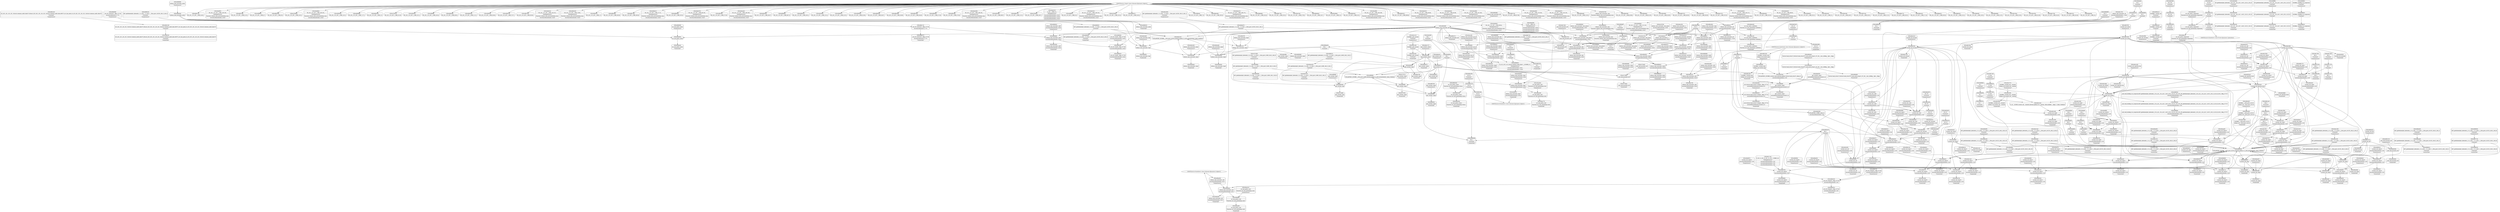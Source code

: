 digraph {
	"CONST[source:0(mediator),value:2(dynamic)][purpose:{subject}]"
	CE0x46b07f0 [shape=record,shape=Mrecord,label="{CE0x46b07f0|selinux_sem_associate:_tmp2|*SummSource*}"]
	CE0x46aa4d0 [shape=record,shape=Mrecord,label="{CE0x46aa4d0|avc_has_perm:_tsid|Function::avc_has_perm&Arg::tsid::}"]
	CE0x46a6700 [shape=record,shape=Mrecord,label="{CE0x46a6700|80:_i32,_112:_i8*,_:_CRE_96,100_|*MultipleSource*|Function::selinux_sem_associate&Arg::sma::|security/selinux/hooks.c,5419}"]
	CE0x46e01e0 [shape=record,shape=Mrecord,label="{CE0x46e01e0|i32_218|*Constant*}"]
	CE0x46b44f0 [shape=record,shape=Mrecord,label="{CE0x46b44f0|80:_i32,_112:_i8*,_:_CRE_27,28_}"]
	CE0x46c6be0 [shape=record,shape=Mrecord,label="{CE0x46c6be0|current_sid:_sid|security/selinux/hooks.c,220}"]
	CE0x46b8660 [shape=record,shape=Mrecord,label="{CE0x46b8660|selinux_sem_associate:_key|security/selinux/hooks.c,5422|*SummSource*}"]
	CE0x46bbf10 [shape=record,shape=Mrecord,label="{CE0x46bbf10|selinux_sem_associate:_type|security/selinux/hooks.c,5421}"]
	CE0x46a4a00 [shape=record,shape=Mrecord,label="{CE0x46a4a00|80:_i32,_112:_i8*,_:_CRE_160,168_|*MultipleSource*|Function::selinux_sem_associate&Arg::sma::|security/selinux/hooks.c,5419}"]
	CE0x46c2480 [shape=record,shape=Mrecord,label="{CE0x46c2480|current_sid:_tmp8|security/selinux/hooks.c,218|*SummSource*}"]
	CE0x46b5870 [shape=record,shape=Mrecord,label="{CE0x46b5870|selinux_sem_associate:_tmp4|security/selinux/hooks.c,5419|*SummSource*}"]
	CE0x46b2e20 [shape=record,shape=Mrecord,label="{CE0x46b2e20|current_sid:_call|security/selinux/hooks.c,218}"]
	CE0x46e0540 [shape=record,shape=Mrecord,label="{CE0x46e0540|i32_218|*Constant*|*SummSink*}"]
	CE0x46be140 [shape=record,shape=Mrecord,label="{CE0x46be140|current_sid:_tmp17|security/selinux/hooks.c,218|*SummSource*}"]
	CE0x46e6f40 [shape=record,shape=Mrecord,label="{CE0x46e6f40|i32_1|*Constant*}"]
	CE0x46a3030 [shape=record,shape=Mrecord,label="{CE0x46a3030|80:_i32,_112:_i8*,_:_CRE_36,37_}"]
	CE0x46f56f0 [shape=record,shape=Mrecord,label="{CE0x46f56f0|get_current:_tmp3}"]
	CE0x46b5130 [shape=record,shape=Mrecord,label="{CE0x46b5130|i16_25|*Constant*}"]
	CE0x46a1150 [shape=record,shape=Mrecord,label="{CE0x46a1150|current_sid:_do.end|*SummSink*}"]
	CE0x46e4f00 [shape=record,shape=Mrecord,label="{CE0x46e4f00|current_sid:_sid|security/selinux/hooks.c,220|*SummSink*}"]
	CE0x46e1660 [shape=record,shape=Mrecord,label="{CE0x46e1660|current_sid:_tmp17|security/selinux/hooks.c,218|*SummSink*}"]
	CE0x46b8890 [shape=record,shape=Mrecord,label="{CE0x46b8890|selinux_sem_associate:_u|security/selinux/hooks.c,5422|*SummSink*}"]
	CE0x46997d0 [shape=record,shape=Mrecord,label="{CE0x46997d0|i8_4|*Constant*|*SummSink*}"]
	CE0x469e650 [shape=record,shape=Mrecord,label="{CE0x469e650|80:_i32,_112:_i8*,_:_CRE_69,70_}"]
	CE0x46dbc30 [shape=record,shape=Mrecord,label="{CE0x46dbc30|i1_true|*Constant*}"]
	CE0x46e12a0 [shape=record,shape=Mrecord,label="{CE0x46e12a0|current_sid:_tmp17|security/selinux/hooks.c,218}"]
	CE0x46debe0 [shape=record,shape=Mrecord,label="{CE0x46debe0|current_sid:_tmp16|security/selinux/hooks.c,218|*SummSource*}"]
	CE0x46ad0e0 [shape=record,shape=Mrecord,label="{CE0x46ad0e0|avc_has_perm:_entry}"]
	CE0x469d100 [shape=record,shape=Mrecord,label="{CE0x469d100|80:_i32,_112:_i8*,_:_CRE_40,41_}"]
	CE0x46e5f10 [shape=record,shape=Mrecord,label="{CE0x46e5f10|current_sid:_security|security/selinux/hooks.c,218|*SummSource*}"]
	CE0x46c93d0 [shape=record,shape=Mrecord,label="{CE0x46c93d0|current_sid:_tobool|security/selinux/hooks.c,218|*SummSink*}"]
	CE0x46e6450 [shape=record,shape=Mrecord,label="{CE0x46e6450|current_sid:_tmp22|security/selinux/hooks.c,218}"]
	CE0x46becb0 [shape=record,shape=Mrecord,label="{CE0x46becb0|i64*_getelementptr_inbounds_(_11_x_i64_,_11_x_i64_*___llvm_gcov_ctr125,_i64_0,_i64_10)|*Constant*}"]
	CE0x46a2e30 [shape=record,shape=Mrecord,label="{CE0x46a2e30|i64*_getelementptr_inbounds_(_2_x_i64_,_2_x_i64_*___llvm_gcov_ctr98,_i64_0,_i64_1)|*Constant*}"]
	CE0x46b05f0 [shape=record,shape=Mrecord,label="{CE0x46b05f0|current_sid:_bb|*SummSink*}"]
	CE0x46a3f90 [shape=record,shape=Mrecord,label="{CE0x46a3f90|get_current:_tmp1|*SummSource*}"]
	CE0x46a3900 [shape=record,shape=Mrecord,label="{CE0x46a3900|80:_i32,_112:_i8*,_:_CRE_13,14_}"]
	CE0x46a2170 [shape=record,shape=Mrecord,label="{CE0x46a2170|get_current:_entry|*SummSource*}"]
	CE0x471fa40 [shape=record,shape=Mrecord,label="{CE0x471fa40|_call_void_mcount()_#3|*SummSource*}"]
	CE0x46b9810 [shape=record,shape=Mrecord,label="{CE0x46b9810|80:_i32,_112:_i8*,_:_CRE_22,23_}"]
	CE0x46b3670 [shape=record,shape=Mrecord,label="{CE0x46b3670|get_current:_entry|*SummSink*}"]
	CE0x46c7d50 [shape=record,shape=Mrecord,label="{CE0x46c7d50|i64_2|*Constant*|*SummSource*}"]
	CE0x46db540 [shape=record,shape=Mrecord,label="{CE0x46db540|i64*_getelementptr_inbounds_(_11_x_i64_,_11_x_i64_*___llvm_gcov_ctr125,_i64_0,_i64_8)|*Constant*|*SummSink*}"]
	CE0x46bc900 [shape=record,shape=Mrecord,label="{CE0x46bc900|avc_has_perm:_requested|Function::avc_has_perm&Arg::requested::|*SummSource*}"]
	CE0x46b0ba0 [shape=record,shape=Mrecord,label="{CE0x46b0ba0|80:_i32,_112:_i8*,_:_CRE_55,56_}"]
	CE0x46b0cd0 [shape=record,shape=Mrecord,label="{CE0x46b0cd0|80:_i32,_112:_i8*,_:_CRE_56,57_}"]
	CE0x46a1e10 [shape=record,shape=Mrecord,label="{CE0x46a1e10|GLOBAL:_get_current|*Constant*|*SummSource*}"]
	CE0x46a3b20 [shape=record,shape=Mrecord,label="{CE0x46a3b20|get_current:_tmp1}"]
	CE0x46ba480 [shape=record,shape=Mrecord,label="{CE0x46ba480|80:_i32,_112:_i8*,_:_CRE_59,60_}"]
	CE0x46b2450 [shape=record,shape=Mrecord,label="{CE0x46b2450|80:_i32,_112:_i8*,_:_CRE_64,65_}"]
	CE0x469c670 [shape=record,shape=Mrecord,label="{CE0x469c670|current_sid:_tmp4|security/selinux/hooks.c,218}"]
	CE0x469ce80 [shape=record,shape=Mrecord,label="{CE0x469ce80|GLOBAL:___llvm_gcov_ctr125|Global_var:__llvm_gcov_ctr125}"]
	CE0x46c9db0 [shape=record,shape=Mrecord,label="{CE0x46c9db0|current_sid:_land.lhs.true2|*SummSink*}"]
	CE0x66168d0 [shape=record,shape=Mrecord,label="{CE0x66168d0|selinux_sem_associate:_sem_perm|security/selinux/hooks.c,5419|*SummSink*}"]
	CE0x46af020 [shape=record,shape=Mrecord,label="{CE0x46af020|current_sid:_tmp1|*SummSink*}"]
	CE0x46b0f50 [shape=record,shape=Mrecord,label="{CE0x46b0f50|i64*_getelementptr_inbounds_(_2_x_i64_,_2_x_i64_*___llvm_gcov_ctr319,_i64_0,_i64_0)|*Constant*|*SummSink*}"]
	CE0x46c38a0 [shape=record,shape=Mrecord,label="{CE0x46c38a0|GLOBAL:_current_sid.__warned|Global_var:current_sid.__warned|*SummSink*}"]
	CE0x46e8b70 [shape=record,shape=Mrecord,label="{CE0x46e8b70|get_current:_bb}"]
	CE0x46fa4e0 [shape=record,shape=Mrecord,label="{CE0x46fa4e0|%struct.task_struct*_(%struct.task_struct**)*_asm_movq_%gs:$_1:P_,$0_,_r,im,_dirflag_,_fpsr_,_flags_|*SummSource*}"]
	CE0x46b0e00 [shape=record,shape=Mrecord,label="{CE0x46b0e00|80:_i32,_112:_i8*,_:_CRE_57,58_}"]
	CE0x469c4b0 [shape=record,shape=Mrecord,label="{CE0x469c4b0|80:_i32,_112:_i8*,_:_CRE_47,48_}"]
	CE0x46ab540 [shape=record,shape=Mrecord,label="{CE0x46ab540|current_sid:_tmp12|security/selinux/hooks.c,218|*SummSink*}"]
	"CONST[source:2(external),value:2(dynamic)][purpose:{subject}]"
	CE0x46c7880 [shape=record,shape=Mrecord,label="{CE0x46c7880|current_sid:_tobool|security/selinux/hooks.c,218}"]
	CE0x46c8850 [shape=record,shape=Mrecord,label="{CE0x46c8850|i64_1|*Constant*}"]
	CE0x46af820 [shape=record,shape=Mrecord,label="{CE0x46af820|current_sid:_tobool1|security/selinux/hooks.c,218|*SummSink*}"]
	CE0x46c7ec0 [shape=record,shape=Mrecord,label="{CE0x46c7ec0|i64_3|*Constant*}"]
	CE0x46be9c0 [shape=record,shape=Mrecord,label="{CE0x46be9c0|current_sid:_tmp19|security/selinux/hooks.c,218}"]
	CE0x46a5090 [shape=record,shape=Mrecord,label="{CE0x46a5090|80:_i32,_112:_i8*,_:_CRE_188,192_|*MultipleSource*|Function::selinux_sem_associate&Arg::sma::|security/selinux/hooks.c,5419}"]
	CE0x46af6f0 [shape=record,shape=Mrecord,label="{CE0x46af6f0|current_sid:_tobool1|security/selinux/hooks.c,218|*SummSource*}"]
	CE0x46aee30 [shape=record,shape=Mrecord,label="{CE0x46aee30|current_sid:_tmp1|*SummSource*}"]
	CE0x469b4c0 [shape=record,shape=Mrecord,label="{CE0x469b4c0|selinux_sem_associate:_ad|security/selinux/hooks.c, 5416}"]
	CE0x46a1390 [shape=record,shape=Mrecord,label="{CE0x46a1390|i64*_getelementptr_inbounds_(_11_x_i64_,_11_x_i64_*___llvm_gcov_ctr125,_i64_0,_i64_0)|*Constant*|*SummSource*}"]
	CE0x46e8f40 [shape=record,shape=Mrecord,label="{CE0x46e8f40|GLOBAL:_current_task|Global_var:current_task}"]
	CE0x46ded30 [shape=record,shape=Mrecord,label="{CE0x46ded30|current_sid:_tmp16|security/selinux/hooks.c,218|*SummSink*}"]
	CE0x4690d80 [shape=record,shape=Mrecord,label="{CE0x4690d80|selinux_sem_associate:_call3|security/selinux/hooks.c,5424}"]
	CE0x469cef0 [shape=record,shape=Mrecord,label="{CE0x469cef0|GLOBAL:___llvm_gcov_ctr125|Global_var:__llvm_gcov_ctr125|*SummSource*}"]
	CE0x46a8740 [shape=record,shape=Mrecord,label="{CE0x46a8740|current_sid:_tmp6|security/selinux/hooks.c,218|*SummSink*}"]
	CE0x46be4f0 [shape=record,shape=Mrecord,label="{CE0x46be4f0|current_sid:_tmp18|security/selinux/hooks.c,218}"]
	CE0x46e53e0 [shape=record,shape=Mrecord,label="{CE0x46e53e0|COLLAPSED:_GCMRE_current_task_external_global_%struct.task_struct*:_elem_0::|security/selinux/hooks.c,218}"]
	CE0x46db710 [shape=record,shape=Mrecord,label="{CE0x46db710|current_sid:_tmp14|security/selinux/hooks.c,218}"]
	CE0x46b26b0 [shape=record,shape=Mrecord,label="{CE0x46b26b0|80:_i32,_112:_i8*,_:_CRE_66,67_}"]
	CE0x46ba000 [shape=record,shape=Mrecord,label="{CE0x46ba000|selinux_sem_associate:_call|security/selinux/hooks.c,5417|*SummSource*}"]
	CE0x46c5fb0 [shape=record,shape=Mrecord,label="{CE0x46c5fb0|current_sid:_do.body|*SummSource*}"]
	CE0x46b9720 [shape=record,shape=Mrecord,label="{CE0x46b9720|80:_i32,_112:_i8*,_:_CRE_21,22_}"]
	CE0x46e65c0 [shape=record,shape=Mrecord,label="{CE0x46e65c0|current_sid:_tmp22|security/selinux/hooks.c,218|*SummSource*}"]
	CE0x4691800 [shape=record,shape=Mrecord,label="{CE0x4691800|selinux_sem_associate:_call3|security/selinux/hooks.c,5424|*SummSink*}"]
	CE0x46df220 [shape=record,shape=Mrecord,label="{CE0x46df220|i8_1|*Constant*|*SummSink*}"]
	CE0x415bd20 [shape=record,shape=Mrecord,label="{CE0x415bd20|80:_i32,_112:_i8*,_:_CRE_26,27_}"]
	CE0x46ad150 [shape=record,shape=Mrecord,label="{CE0x46ad150|4:_i32,_:_CRE_0,2_|*MultipleSource*|security/selinux/hooks.c,5424|security/selinux/hooks.c,5419|security/selinux/hooks.c,5419}"]
	CE0x46a5630 [shape=record,shape=Mrecord,label="{CE0x46a5630|selinux_sem_associate:_security|security/selinux/hooks.c,5419}"]
	CE0x46a1790 [shape=record,shape=Mrecord,label="{CE0x46a1790|selinux_sem_associate:_ad|security/selinux/hooks.c, 5416|*SummSource*}"]
	CE0x46b3a30 [shape=record,shape=Mrecord,label="{CE0x46b3a30|_ret_%struct.task_struct*_%tmp4,_!dbg_!27714|./arch/x86/include/asm/current.h,14|*SummSink*}"]
	CE0x469c840 [shape=record,shape=Mrecord,label="{CE0x469c840|current_sid:_tmp4|security/selinux/hooks.c,218|*SummSink*}"]
	"CONST[source:1(input),value:2(dynamic)][purpose:{object}]"
	CE0x469f910 [shape=record,shape=Mrecord,label="{CE0x469f910|80:_i32,_112:_i8*,_:_CRE_5,6_}"]
	CE0x46a9100 [shape=record,shape=Mrecord,label="{CE0x46a9100|80:_i32,_112:_i8*,_:_CRE_136,144_|*MultipleSource*|Function::selinux_sem_associate&Arg::sma::|security/selinux/hooks.c,5419}"]
	CE0x46b0230 [shape=record,shape=Mrecord,label="{CE0x46b0230|current_sid:_tmp9|security/selinux/hooks.c,218|*SummSink*}"]
	CE0x46c22a0 [shape=record,shape=Mrecord,label="{CE0x46c22a0|0:_i8,_:_GCMR_current_sid.__warned_internal_global_i8_0,_section_.data.unlikely_,_align_1:_elem_0:default:}"]
	CE0x46a58c0 [shape=record,shape=Mrecord,label="{CE0x46a58c0|current_sid:_tmp2}"]
	CE0x46ab3d0 [shape=record,shape=Mrecord,label="{CE0x46ab3d0|current_sid:_tmp12|security/selinux/hooks.c,218|*SummSource*}"]
	CE0x6343840 [shape=record,shape=Mrecord,label="{CE0x6343840|selinux_sem_associate:_sma|Function::selinux_sem_associate&Arg::sma::|*SummSink*}"]
	CE0x46b8160 [shape=record,shape=Mrecord,label="{CE0x46b8160|_ret_i32_%tmp24,_!dbg_!27742|security/selinux/hooks.c,220}"]
	CE0x46bced0 [shape=record,shape=Mrecord,label="{CE0x46bced0|avc_has_perm:_auditdata|Function::avc_has_perm&Arg::auditdata::|*SummSink*}"]
	CE0x46bef00 [shape=record,shape=Mrecord,label="{CE0x46bef00|i64*_getelementptr_inbounds_(_11_x_i64_,_11_x_i64_*___llvm_gcov_ctr125,_i64_0,_i64_10)|*Constant*|*SummSource*}"]
	CE0x46b0a70 [shape=record,shape=Mrecord,label="{CE0x46b0a70|80:_i32,_112:_i8*,_:_CRE_54,55_}"]
	CE0x415ba50 [shape=record,shape=Mrecord,label="{CE0x415ba50|80:_i32,_112:_i8*,_:_CRE_23,24_}"]
	CE0x4696620 [shape=record,shape=Mrecord,label="{CE0x4696620|selinux_sem_associate:_sma|Function::selinux_sem_associate&Arg::sma::}"]
	CE0x46cb6b0 [shape=record,shape=Mrecord,label="{CE0x46cb6b0|current_sid:_call4|security/selinux/hooks.c,218|*SummSource*}"]
	CE0x46e68f0 [shape=record,shape=Mrecord,label="{CE0x46e68f0|current_sid:_tmp23|security/selinux/hooks.c,218}"]
	CE0x469faa0 [shape=record,shape=Mrecord,label="{CE0x469faa0|80:_i32,_112:_i8*,_:_CRE_7,8_}"]
	CE0x46b4590 [shape=record,shape=Mrecord,label="{CE0x46b4590|80:_i32,_112:_i8*,_:_CRE_28,29_}"]
	CE0x4707df0 [shape=record,shape=Mrecord,label="{CE0x4707df0|i64*_getelementptr_inbounds_(_2_x_i64_,_2_x_i64_*___llvm_gcov_ctr98,_i64_0,_i64_0)|*Constant*|*SummSource*}"]
	CE0x46b54d0 [shape=record,shape=Mrecord,label="{CE0x46b54d0|avc_has_perm:_tclass|Function::avc_has_perm&Arg::tclass::}"]
	CE0x46a4c20 [shape=record,shape=Mrecord,label="{CE0x46a4c20|80:_i32,_112:_i8*,_:_CRE_168,176_|*MultipleSource*|Function::selinux_sem_associate&Arg::sma::|security/selinux/hooks.c,5419}"]
	CE0x46a3c30 [shape=record,shape=Mrecord,label="{CE0x46a3c30|COLLAPSED:_GCMRE___llvm_gcov_ctr319_internal_global_2_x_i64_zeroinitializer:_elem_0:default:}"]
	CE0x46b67f0 [shape=record,shape=Mrecord,label="{CE0x46b67f0|_ret_i32_%tmp24,_!dbg_!27742|security/selinux/hooks.c,220|*SummSink*}"]
	CE0x46913e0 [shape=record,shape=Mrecord,label="{CE0x46913e0|GLOBAL:_current_task|Global_var:current_task|*SummSource*}"]
	CE0x46afbe0 [shape=record,shape=Mrecord,label="{CE0x46afbe0|i64_5|*Constant*|*SummSource*}"]
	CE0x46a8460 [shape=record,shape=Mrecord,label="{CE0x46a8460|current_sid:_tmp6|security/selinux/hooks.c,218}"]
	CE0x471fae0 [shape=record,shape=Mrecord,label="{CE0x471fae0|_call_void_mcount()_#3|*SummSink*}"]
	CE0x46b6690 [shape=record,shape=Mrecord,label="{CE0x46b6690|current_sid:_tmp|*SummSink*}"]
	CE0x46b7eb0 [shape=record,shape=Mrecord,label="{CE0x46b7eb0|current_sid:_entry}"]
	CE0x46be620 [shape=record,shape=Mrecord,label="{CE0x46be620|current_sid:_tmp18|security/selinux/hooks.c,218|*SummSource*}"]
	CE0x46aa600 [shape=record,shape=Mrecord,label="{CE0x46aa600|avc_has_perm:_tsid|Function::avc_has_perm&Arg::tsid::|*SummSource*}"]
	CE0x469d360 [shape=record,shape=Mrecord,label="{CE0x469d360|80:_i32,_112:_i8*,_:_CRE_42,43_}"]
	CE0x46bd270 [shape=record,shape=Mrecord,label="{CE0x46bd270|_ret_i32_%retval.0,_!dbg_!27728|security/selinux/avc.c,775|*SummSink*}"]
	CE0x4693d60 [shape=record,shape=Mrecord,label="{CE0x4693d60|selinux_sem_associate:_bb|*SummSource*}"]
	CE0x4698350 [shape=record,shape=Mrecord,label="{CE0x4698350|current_sid:_tmp15|security/selinux/hooks.c,218}"]
	CE0x46e5b40 [shape=record,shape=Mrecord,label="{CE0x46e5b40|i32_22|*Constant*|*SummSource*}"]
	CE0x46b7700 [shape=record,shape=Mrecord,label="{CE0x46b7700|80:_i32,_112:_i8*,_:_CRE_52,53_}"]
	CE0x46e1230 [shape=record,shape=Mrecord,label="{CE0x46e1230|i64*_getelementptr_inbounds_(_11_x_i64_,_11_x_i64_*___llvm_gcov_ctr125,_i64_0,_i64_9)|*Constant*|*SummSink*}"]
	CE0x469cb20 [shape=record,shape=Mrecord,label="{CE0x469cb20|i64_0|*Constant*}"]
	CE0x46a3160 [shape=record,shape=Mrecord,label="{CE0x46a3160|80:_i32,_112:_i8*,_:_CRE_37,38_}"]
	CE0x46bc1b0 [shape=record,shape=Mrecord,label="{CE0x46bc1b0|i32_(i32,_i32,_i16,_i32,_%struct.common_audit_data*)*_bitcast_(i32_(i32,_i32,_i16,_i32,_%struct.common_audit_data.495*)*_avc_has_perm_to_i32_(i32,_i32,_i16,_i32,_%struct.common_audit_data*)*)|*Constant*}"]
	CE0x46b92f0 [shape=record,shape=Mrecord,label="{CE0x46b92f0|i32_(i32,_i32,_i16,_i32,_%struct.common_audit_data*)*_bitcast_(i32_(i32,_i32,_i16,_i32,_%struct.common_audit_data.495*)*_avc_has_perm_to_i32_(i32,_i32,_i16,_i32,_%struct.common_audit_data*)*)|*Constant*|*SummSink*}"]
	CE0x46db890 [shape=record,shape=Mrecord,label="{CE0x46db890|current_sid:_tmp14|security/selinux/hooks.c,218|*SummSource*}"]
	CE0x46c6fb0 [shape=record,shape=Mrecord,label="{CE0x46c6fb0|i64*_getelementptr_inbounds_(_2_x_i64_,_2_x_i64_*___llvm_gcov_ctr98,_i64_0,_i64_0)|*Constant*}"]
	CE0x46ba0f0 [shape=record,shape=Mrecord,label="{CE0x46ba0f0|selinux_sem_associate:_call|security/selinux/hooks.c,5417|*SummSink*}"]
	CE0x46b3130 [shape=record,shape=Mrecord,label="{CE0x46b3130|_call_void_mcount()_#3|*SummSource*}"]
	CE0x46ac480 [shape=record,shape=Mrecord,label="{CE0x46ac480|selinux_sem_associate:_ipc_id|security/selinux/hooks.c,5422|*SummSource*}"]
	CE0x46a3700 [shape=record,shape=Mrecord,label="{CE0x46a3700|get_current:_tmp1|*SummSink*}"]
	CE0x46c71a0 [shape=record,shape=Mrecord,label="{CE0x46c71a0|0:_i32,_4:_i32,_8:_i32,_12:_i32,_:_CMRE_4,8_|*MultipleSource*|security/selinux/hooks.c,218|security/selinux/hooks.c,218|security/selinux/hooks.c,220}"]
	CE0x46b4b50 [shape=record,shape=Mrecord,label="{CE0x46b4b50|80:_i32,_112:_i8*,_:_CRE_16,17_}"]
	CE0x63438b0 [shape=record,shape=Mrecord,label="{CE0x63438b0|80:_i32,_112:_i8*,_:_CRE_3,4_}"]
	CE0x46e0c00 [shape=record,shape=Mrecord,label="{CE0x46e0c00|i8*_getelementptr_inbounds_(_45_x_i8_,_45_x_i8_*_.str12,_i32_0,_i32_0)|*Constant*|*SummSink*}"]
	CE0x46a5930 [shape=record,shape=Mrecord,label="{CE0x46a5930|current_sid:_tmp2|*SummSource*}"]
	CE0x46f9960 [shape=record,shape=Mrecord,label="{CE0x46f9960|COLLAPSED:_GCMRE___llvm_gcov_ctr98_internal_global_2_x_i64_zeroinitializer:_elem_0:default:}"]
	CE0x469cdd0 [shape=record,shape=Mrecord,label="{CE0x469cdd0|i64_0|*Constant*|*SummSink*}"]
	CE0x46b3340 [shape=record,shape=Mrecord,label="{CE0x46b3340|80:_i32,_112:_i8*,_:_CRE_9,10_}"]
	CE0x46a5c60 [shape=record,shape=Mrecord,label="{CE0x46a5c60|selinux_sem_associate:_tmp1|*SummSource*}"]
	CE0x46b5540 [shape=record,shape=Mrecord,label="{CE0x46b5540|avc_has_perm:_tclass|Function::avc_has_perm&Arg::tclass::|*SummSource*}"]
	CE0x46dff90 [shape=record,shape=Mrecord,label="{CE0x46dff90|i8*_getelementptr_inbounds_(_25_x_i8_,_25_x_i8_*_.str3,_i32_0,_i32_0)|*Constant*|*SummSource*}"]
	CE0x46a5fd0 [shape=record,shape=Mrecord,label="{CE0x46a5fd0|selinux_sem_associate:_tmp1}"]
	CE0x46a4f60 [shape=record,shape=Mrecord,label="{CE0x46a4f60|80:_i32,_112:_i8*,_:_CRE_184,188_|*MultipleSource*|Function::selinux_sem_associate&Arg::sma::|security/selinux/hooks.c,5419}"]
	CE0x4690ad0 [shape=record,shape=Mrecord,label="{CE0x4690ad0|selinux_sem_associate:_tmp6|security/selinux/hooks.c,5422}"]
	CE0x469ba30 [shape=record,shape=Mrecord,label="{CE0x469ba30|i32_1|*Constant*|*SummSink*}"]
	CE0x46fa6d0 [shape=record,shape=Mrecord,label="{CE0x46fa6d0|%struct.task_struct*_(%struct.task_struct**)*_asm_movq_%gs:$_1:P_,$0_,_r,im,_dirflag_,_fpsr_,_flags_|*SummSink*}"]
	CE0x46aa380 [shape=record,shape=Mrecord,label="{CE0x46aa380|avc_has_perm:_ssid|Function::avc_has_perm&Arg::ssid::|*SummSink*}"]
	CE0x46e2990 [shape=record,shape=Mrecord,label="{CE0x46e2990|current_sid:_do.body}"]
	CE0x4696990 [shape=record,shape=Mrecord,label="{CE0x4696990|selinux_sem_associate:_entry|*SummSource*}"]
	CE0x46b8f60 [shape=record,shape=Mrecord,label="{CE0x46b8f60|avc_has_perm:_ssid|Function::avc_has_perm&Arg::ssid::}"]
	CE0x46e5780 [shape=record,shape=Mrecord,label="{CE0x46e5780|current_sid:_tmp21|security/selinux/hooks.c,218|*SummSink*}"]
	CE0x46e5000 [shape=record,shape=Mrecord,label="{CE0x46e5000|current_sid:_cred|security/selinux/hooks.c,218|*SummSource*}"]
	CE0x46b2910 [shape=record,shape=Mrecord,label="{CE0x46b2910|80:_i32,_112:_i8*,_:_CRE_68,69_}"]
	CE0x46a5bf0 [shape=record,shape=Mrecord,label="{CE0x46a5bf0|i64_1|*Constant*|*SummSource*}"]
	CE0x46b6700 [shape=record,shape=Mrecord,label="{CE0x46b6700|_ret_i32_%tmp24,_!dbg_!27742|security/selinux/hooks.c,220|*SummSource*}"]
	CE0x46c6050 [shape=record,shape=Mrecord,label="{CE0x46c6050|current_sid:_do.body|*SummSink*}"]
	CE0x46e0ed0 [shape=record,shape=Mrecord,label="{CE0x46e0ed0|i64*_getelementptr_inbounds_(_11_x_i64_,_11_x_i64_*___llvm_gcov_ctr125,_i64_0,_i64_9)|*Constant*}"]
	CE0x46aca10 [shape=record,shape=Mrecord,label="{CE0x46aca10|selinux_sem_associate:_sid2|security/selinux/hooks.c,5424}"]
	CE0x46a6230 [shape=record,shape=Mrecord,label="{CE0x46a6230|80:_i32,_112:_i8*,_:_CRE_84,88_|*MultipleSource*|Function::selinux_sem_associate&Arg::sma::|security/selinux/hooks.c,5419}"]
	CE0x46a65d0 [shape=record,shape=Mrecord,label="{CE0x46a65d0|80:_i32,_112:_i8*,_:_CRE_92,96_|*MultipleSource*|Function::selinux_sem_associate&Arg::sma::|security/selinux/hooks.c,5419}"]
	CE0x46f5850 [shape=record,shape=Mrecord,label="{CE0x46f5850|get_current:_tmp3|*SummSink*}"]
	CE0x46ac030 [shape=record,shape=Mrecord,label="{CE0x46ac030|selinux_sem_associate:_u|security/selinux/hooks.c,5422|*SummSource*}"]
	CE0x46ba970 [shape=record,shape=Mrecord,label="{CE0x46ba970|i64*_getelementptr_inbounds_(_2_x_i64_,_2_x_i64_*___llvm_gcov_ctr319,_i64_0,_i64_1)|*Constant*}"]
	CE0x46e6a70 [shape=record,shape=Mrecord,label="{CE0x46e6a70|current_sid:_tmp23|security/selinux/hooks.c,218|*SummSource*}"]
	CE0x4697730 [shape=record,shape=Mrecord,label="{CE0x4697730|i64*_getelementptr_inbounds_(_11_x_i64_,_11_x_i64_*___llvm_gcov_ctr125,_i64_0,_i64_8)|*Constant*}"]
	CE0x46e4c90 [shape=record,shape=Mrecord,label="{CE0x46e4c90|i32_78|*Constant*}"]
	CE0x46dfe20 [shape=record,shape=Mrecord,label="{CE0x46dfe20|GLOBAL:_lockdep_rcu_suspicious|*Constant*|*SummSink*}"]
	CE0x46f5790 [shape=record,shape=Mrecord,label="{CE0x46f5790|get_current:_tmp3|*SummSource*}"]
	CE0x46a4890 [shape=record,shape=Mrecord,label="{CE0x46a4890|80:_i32,_112:_i8*,_:_CRE_152,160_|*MultipleSource*|Function::selinux_sem_associate&Arg::sma::|security/selinux/hooks.c,5419}"]
	CE0x46e8e80 [shape=record,shape=Mrecord,label="{CE0x46e8e80|get_current:_tmp4|./arch/x86/include/asm/current.h,14|*SummSink*}"]
	CE0x46ac590 [shape=record,shape=Mrecord,label="{CE0x46ac590|selinux_sem_associate:_ipc_id|security/selinux/hooks.c,5422|*SummSink*}"]
	CE0x46e5a10 [shape=record,shape=Mrecord,label="{CE0x46e5a10|i32_22|*Constant*}"]
	CE0x46b27e0 [shape=record,shape=Mrecord,label="{CE0x46b27e0|80:_i32,_112:_i8*,_:_CRE_67,68_}"]
	CE0x46a4d50 [shape=record,shape=Mrecord,label="{CE0x46a4d50|80:_i32,_112:_i8*,_:_CRE_176,184_|*MultipleSource*|Function::selinux_sem_associate&Arg::sma::|security/selinux/hooks.c,5419}"]
	CE0x46a8d70 [shape=record,shape=Mrecord,label="{CE0x46a8d70|80:_i32,_112:_i8*,_:_CRE_120,128_|*MultipleSource*|Function::selinux_sem_associate&Arg::sma::|security/selinux/hooks.c,5419}"]
	CE0x46ab250 [shape=record,shape=Mrecord,label="{CE0x46ab250|current_sid:_tmp12|security/selinux/hooks.c,218}"]
	CE0x46ac700 [shape=record,shape=Mrecord,label="{CE0x46ac700|selinux_sem_associate:_sid2|security/selinux/hooks.c,5424|*SummSink*}"]
	CE0x46ab7d0 [shape=record,shape=Mrecord,label="{CE0x46ab7d0|i64*_getelementptr_inbounds_(_11_x_i64_,_11_x_i64_*___llvm_gcov_ctr125,_i64_0,_i64_6)|*Constant*}"]
	CE0x46befb0 [shape=record,shape=Mrecord,label="{CE0x46befb0|i64*_getelementptr_inbounds_(_11_x_i64_,_11_x_i64_*___llvm_gcov_ctr125,_i64_0,_i64_10)|*Constant*|*SummSink*}"]
	CE0x46ab0e0 [shape=record,shape=Mrecord,label="{CE0x46ab0e0|current_sid:_tmp11|security/selinux/hooks.c,218|*SummSink*}"]
	CE0x46b3920 [shape=record,shape=Mrecord,label="{CE0x46b3920|_ret_%struct.task_struct*_%tmp4,_!dbg_!27714|./arch/x86/include/asm/current.h,14}"]
	CE0x46db250 [shape=record,shape=Mrecord,label="{CE0x46db250|current_sid:_tmp13|security/selinux/hooks.c,218}"]
	CE0x46aaab0 [shape=record,shape=Mrecord,label="{CE0x46aaab0|current_sid:_tmp10|security/selinux/hooks.c,218|*SummSource*}"]
	CE0x471f780 [shape=record,shape=Mrecord,label="{CE0x471f780|get_current:_tmp2|*SummSink*}"]
	CE0x46c2580 [shape=record,shape=Mrecord,label="{CE0x46c2580|current_sid:_tmp8|security/selinux/hooks.c,218|*SummSink*}"]
	CE0x46b4a60 [shape=record,shape=Mrecord,label="{CE0x46b4a60|80:_i32,_112:_i8*,_:_CRE_15,16_}"]
	CE0x46acbd0 [shape=record,shape=Mrecord,label="{CE0x46acbd0|selinux_sem_associate:_sid2|security/selinux/hooks.c,5424|*SummSource*}"]
	CE0x4693ad0 [shape=record,shape=Mrecord,label="{CE0x4693ad0|GLOBAL:_current_sid|*Constant*|*SummSink*}"]
	CE0x4690bc0 [shape=record,shape=Mrecord,label="{CE0x4690bc0|selinux_sem_associate:_tmp6|security/selinux/hooks.c,5422|*SummSource*}"]
	CE0x46b62f0 [shape=record,shape=Mrecord,label="{CE0x46b62f0|current_sid:_tmp}"]
	CE0x4694d60 [shape=record,shape=Mrecord,label="{CE0x4694d60|selinux_sem_associate:_bb}"]
	CE0x46ad6c0 [shape=record,shape=Mrecord,label="{CE0x46ad6c0|selinux_sem_associate:_tmp7|security/selinux/hooks.c,5424|*SummSource*}"]
	CE0x46b53d0 [shape=record,shape=Mrecord,label="{CE0x46b53d0|i16_25|*Constant*|*SummSink*}"]
	CE0x46e5d40 [shape=record,shape=Mrecord,label="{CE0x46e5d40|i32_22|*Constant*|*SummSink*}"]
	CE0x46b0060 [shape=record,shape=Mrecord,label="{CE0x46b0060|current_sid:_tmp9|security/selinux/hooks.c,218}"]
	CE0x46b2580 [shape=record,shape=Mrecord,label="{CE0x46b2580|80:_i32,_112:_i8*,_:_CRE_65,66_}"]
	CE0x469e9e0 [shape=record,shape=Mrecord,label="{CE0x469e9e0|i32_10|*Constant*}"]
	CE0x46ba6e0 [shape=record,shape=Mrecord,label="{CE0x46ba6e0|80:_i32,_112:_i8*,_:_CRE_61,62_}"]
	CE0x46b5260 [shape=record,shape=Mrecord,label="{CE0x46b5260|i16_25|*Constant*|*SummSource*}"]
	CE0x46be790 [shape=record,shape=Mrecord,label="{CE0x46be790|current_sid:_tmp18|security/selinux/hooks.c,218|*SummSink*}"]
	CE0x46bc4f0 [shape=record,shape=Mrecord,label="{CE0x46bc4f0|i32_64|*Constant*|*SummSource*}"]
	CE0x46e2410 [shape=record,shape=Mrecord,label="{CE0x46e2410|current_sid:_do.end|*SummSource*}"]
	CE0x46affc0 [shape=record,shape=Mrecord,label="{CE0x46affc0|i64_4|*Constant*|*SummSink*}"]
	CE0x46dfb40 [shape=record,shape=Mrecord,label="{CE0x46dfb40|GLOBAL:_lockdep_rcu_suspicious|*Constant*}"]
	CE0x46a12f0 [shape=record,shape=Mrecord,label="{CE0x46a12f0|i64*_getelementptr_inbounds_(_11_x_i64_,_11_x_i64_*___llvm_gcov_ctr125,_i64_0,_i64_0)|*Constant*}"]
	CE0x46a85e0 [shape=record,shape=Mrecord,label="{CE0x46a85e0|current_sid:_tmp6|security/selinux/hooks.c,218|*SummSource*}"]
	CE0x46b4680 [shape=record,shape=Mrecord,label="{CE0x46b4680|80:_i32,_112:_i8*,_:_CRE_29,30_}"]
	CE0x46b7370 [shape=record,shape=Mrecord,label="{CE0x46b7370|80:_i32,_112:_i8*,_:_CRE_49,50_}"]
	CE0x46be350 [shape=record,shape=Mrecord,label="{CE0x46be350|current_sid:_tmp19|security/selinux/hooks.c,218|*SummSource*}"]
	CE0x46a3290 [shape=record,shape=Mrecord,label="{CE0x46a3290|80:_i32,_112:_i8*,_:_CRE_38,39_}"]
	CE0x46c3770 [shape=record,shape=Mrecord,label="{CE0x46c3770|GLOBAL:_current_sid.__warned|Global_var:current_sid.__warned|*SummSource*}"]
	CE0x4693c70 [shape=record,shape=Mrecord,label="{CE0x4693c70|selinux_sem_associate:_bb|*SummSink*}"]
	CE0x46a1fe0 [shape=record,shape=Mrecord,label="{CE0x46a1fe0|GLOBAL:_get_current|*Constant*|*SummSink*}"]
	CE0x46a2090 [shape=record,shape=Mrecord,label="{CE0x46a2090|get_current:_entry}"]
	CE0x46c43d0 [shape=record,shape=Mrecord,label="{CE0x46c43d0|current_sid:_if.then|*SummSink*}"]
	CE0x46a7570 [shape=record,shape=Mrecord,label="{CE0x46a7570|80:_i32,_112:_i8*,_:_CRE_32,33_}"]
	CE0x46994b0 [shape=record,shape=Mrecord,label="{CE0x46994b0|i8_4|*Constant*}"]
	CE0x46a89c0 [shape=record,shape=Mrecord,label="{CE0x46a89c0|80:_i32,_112:_i8*,_:_CRE_104,112_|*MultipleSource*|Function::selinux_sem_associate&Arg::sma::|security/selinux/hooks.c,5419}"]
	CE0x46aa2c0 [shape=record,shape=Mrecord,label="{CE0x46aa2c0|avc_has_perm:_ssid|Function::avc_has_perm&Arg::ssid::|*SummSource*}"]
	CE0x46afef0 [shape=record,shape=Mrecord,label="{CE0x46afef0|i64_4|*Constant*|*SummSource*}"]
	CE0x46e8d30 [shape=record,shape=Mrecord,label="{CE0x46e8d30|get_current:_bb|*SummSink*}"]
	CE0x469f810 [shape=record,shape=Mrecord,label="{CE0x469f810|i32_0|*Constant*|*SummSink*}"]
	CE0x46e4d70 [shape=record,shape=Mrecord,label="{CE0x46e4d70|i32_78|*Constant*|*SummSource*}"]
	CE0x46f9ef0 [shape=record,shape=Mrecord,label="{CE0x46f9ef0|get_current:_tmp4|./arch/x86/include/asm/current.h,14}"]
	CE0x46c6190 [shape=record,shape=Mrecord,label="{CE0x46c6190|current_sid:_land.lhs.true}"]
	CE0x46b3090 [shape=record,shape=Mrecord,label="{CE0x46b3090|_call_void_mcount()_#3}"]
	CE0x46b4d30 [shape=record,shape=Mrecord,label="{CE0x46b4d30|80:_i32,_112:_i8*,_:_CRE_18,19_}"]
	CE0x46a6430 [shape=record,shape=Mrecord,label="{CE0x46a6430|80:_i32,_112:_i8*,_:_CRE_88,92_|*MultipleSource*|Function::selinux_sem_associate&Arg::sma::|security/selinux/hooks.c,5419}"]
	CE0x46a60e0 [shape=record,shape=Mrecord,label="{CE0x46a60e0|80:_i32,_112:_i8*,_:_CRE_80,84_|*MultipleSource*|Function::selinux_sem_associate&Arg::sma::|security/selinux/hooks.c,5419}"]
	CE0x46e66c0 [shape=record,shape=Mrecord,label="{CE0x46e66c0|current_sid:_tmp22|security/selinux/hooks.c,218|*SummSink*}"]
	CE0x46a0ad0 [shape=record,shape=Mrecord,label="{CE0x46a0ad0|selinux_sem_associate:_tmp3|*SummSource*}"]
	CE0x46b9630 [shape=record,shape=Mrecord,label="{CE0x46b9630|80:_i32,_112:_i8*,_:_CRE_20,21_}"]
	CE0x46c7e30 [shape=record,shape=Mrecord,label="{CE0x46c7e30|i64_2|*Constant*|*SummSink*}"]
	CE0x46bdc50 [shape=record,shape=Mrecord,label="{CE0x46bdc50|i32_0|*Constant*}"]
	CE0x46a0be0 [shape=record,shape=Mrecord,label="{CE0x46a0be0|selinux_sem_associate:_tmp1|*SummSink*}"]
	CE0x4696230 [shape=record,shape=Mrecord,label="{CE0x4696230|i64*_getelementptr_inbounds_(_2_x_i64_,_2_x_i64_*___llvm_gcov_ctr319,_i64_0,_i64_0)|*Constant*|*SummSource*}"]
	CE0x46f4f60 [shape=record,shape=Mrecord,label="{CE0x46f4f60|get_current:_tmp2}"]
	CE0x46e5f80 [shape=record,shape=Mrecord,label="{CE0x46e5f80|current_sid:_security|security/selinux/hooks.c,218|*SummSink*}"]
	CE0x469cca0 [shape=record,shape=Mrecord,label="{CE0x469cca0|i64_0|*Constant*|*SummSource*}"]
	CE0x46b4f20 [shape=record,shape=Mrecord,label="{CE0x46b4f20|selinux_sem_associate:_tmp4|security/selinux/hooks.c,5419}"]
	CE0x46a1800 [shape=record,shape=Mrecord,label="{CE0x46a1800|i64*_getelementptr_inbounds_(_2_x_i64_,_2_x_i64_*___llvm_gcov_ctr319,_i64_0,_i64_1)|*Constant*|*SummSource*}"]
	CE0x46ba2a0 [shape=record,shape=Mrecord,label="{CE0x46ba2a0|GLOBAL:_current_sid|*Constant*}"]
	CE0x46b3e40 [shape=record,shape=Mrecord,label="{CE0x46b3e40|80:_i32,_112:_i8*,_:_CRE_0,1_}"]
	CE0x6343760 [shape=record,shape=Mrecord,label="{CE0x6343760|selinux_sem_associate:_sma|Function::selinux_sem_associate&Arg::sma::|*SummSource*}"]
	CE0x46a55c0 [shape=record,shape=Mrecord,label="{CE0x46a55c0|selinux_sem_associate:_security|security/selinux/hooks.c,5419|*SummSource*}"]
	CE0x469c380 [shape=record,shape=Mrecord,label="{CE0x469c380|80:_i32,_112:_i8*,_:_CRE_46,47_}"]
	CE0x46db2c0 [shape=record,shape=Mrecord,label="{CE0x46db2c0|current_sid:_tmp13|security/selinux/hooks.c,218|*SummSource*}"]
	CE0x46c9ca0 [shape=record,shape=Mrecord,label="{CE0x46c9ca0|current_sid:_land.lhs.true2|*SummSource*}"]
	CE0x46bc2e0 [shape=record,shape=Mrecord,label="{CE0x46bc2e0|i32_(i32,_i32,_i16,_i32,_%struct.common_audit_data*)*_bitcast_(i32_(i32,_i32,_i16,_i32,_%struct.common_audit_data.495*)*_avc_has_perm_to_i32_(i32,_i32,_i16,_i32,_%struct.common_audit_data*)*)|*Constant*|*SummSource*}"]
	CE0x469b360 [shape=record,shape=Mrecord,label="{CE0x469b360|i64_1|*Constant*|*SummSink*}"]
	CE0x46c9220 [shape=record,shape=Mrecord,label="{CE0x46c9220|current_sid:_call|security/selinux/hooks.c,218|*SummSource*}"]
	CE0x46a5410 [shape=record,shape=Mrecord,label="{CE0x46a5410|selinux_sem_associate:_security|security/selinux/hooks.c,5419|*SummSink*}"]
	CE0x46e0b90 [shape=record,shape=Mrecord,label="{CE0x46e0b90|i8*_getelementptr_inbounds_(_45_x_i8_,_45_x_i8_*_.str12,_i32_0,_i32_0)|*Constant*|*SummSource*}"]
	CE0x46b74a0 [shape=record,shape=Mrecord,label="{CE0x46b74a0|80:_i32,_112:_i8*,_:_CRE_50,51_}"]
	CE0x46e8960 [shape=record,shape=Mrecord,label="{CE0x46e8960|current_sid:_tmp24|security/selinux/hooks.c,220|*SummSink*}"]
	CE0x46fab70 [shape=record,shape=Mrecord,label="{CE0x46fab70|i64*_getelementptr_inbounds_(_2_x_i64_,_2_x_i64_*___llvm_gcov_ctr98,_i64_0,_i64_1)|*Constant*|*SummSource*}"]
	CE0x46a3810 [shape=record,shape=Mrecord,label="{CE0x46a3810|80:_i32,_112:_i8*,_:_CRE_12,13_}"]
	CE0x46b4770 [shape=record,shape=Mrecord,label="{CE0x46b4770|80:_i32,_112:_i8*,_:_CRE_30,31_}"]
	CE0x46a1870 [shape=record,shape=Mrecord,label="{CE0x46a1870|selinux_sem_associate:_ad|security/selinux/hooks.c, 5416|*SummSink*}"]
	CE0x46ba160 [shape=record,shape=Mrecord,label="{CE0x46ba160|i32_0|*Constant*}"]
	CE0x46e21e0 [shape=record,shape=Mrecord,label="{CE0x46e21e0|current_sid:_if.end|*SummSink*}"]
	CE0x4694300 [shape=record,shape=Mrecord,label="{CE0x4694300|selinux_sem_associate:_entry}"]
	CE0x46b55e0 [shape=record,shape=Mrecord,label="{CE0x46b55e0|avc_has_perm:_tclass|Function::avc_has_perm&Arg::tclass::|*SummSink*}"]
	CE0x46baad0 [shape=record,shape=Mrecord,label="{CE0x46baad0|i64*_getelementptr_inbounds_(_11_x_i64_,_11_x_i64_*___llvm_gcov_ctr125,_i64_0,_i64_1)|*Constant*}"]
	CE0x46bbac0 [shape=record,shape=Mrecord,label="{CE0x46bbac0|selinux_sem_associate:_tmp5|security/selinux/hooks.c,5419|*SummSink*}"]
	CE0x46ad870 [shape=record,shape=Mrecord,label="{CE0x46ad870|selinux_sem_associate:_tmp7|security/selinux/hooks.c,5424|*SummSink*}"]
	CE0x46afd50 [shape=record,shape=Mrecord,label="{CE0x46afd50|i64_5|*Constant*|*SummSink*}"]
	CE0x46a88e0 [shape=record,shape=Mrecord,label="{CE0x46a88e0|current_sid:_tmp7|security/selinux/hooks.c,218}"]
	CE0x46afab0 [shape=record,shape=Mrecord,label="{CE0x46afab0|i64_5|*Constant*}"]
	CE0x46e5e50 [shape=record,shape=Mrecord,label="{CE0x46e5e50|current_sid:_security|security/selinux/hooks.c,218}"]
	CE0x46998d0 [shape=record,shape=Mrecord,label="{CE0x46998d0|selinux_sem_associate:_sem_perm1|security/selinux/hooks.c,5422}"]
	CE0x46b4c40 [shape=record,shape=Mrecord,label="{CE0x46b4c40|80:_i32,_112:_i8*,_:_CRE_17,18_}"]
	CE0x46b7fe0 [shape=record,shape=Mrecord,label="{CE0x46b7fe0|current_sid:_entry|*SummSink*}"]
	CE0x46b2120 [shape=record,shape=Mrecord,label="{CE0x46b2120|selinux_sem_associate:_tmp2}"]
	CE0x46ba810 [shape=record,shape=Mrecord,label="{CE0x46ba810|80:_i32,_112:_i8*,_:_CRE_62,63_}"]
	CE0x469d230 [shape=record,shape=Mrecord,label="{CE0x469d230|80:_i32,_112:_i8*,_:_CRE_41,42_}"]
	CE0x46dba00 [shape=record,shape=Mrecord,label="{CE0x46dba00|current_sid:_tmp14|security/selinux/hooks.c,218|*SummSink*}"]
	CE0x46e8870 [shape=record,shape=Mrecord,label="{CE0x46e8870|current_sid:_tmp24|security/selinux/hooks.c,220|*SummSource*}"]
	CE0x46c7f30 [shape=record,shape=Mrecord,label="{CE0x46c7f30|i64_3|*Constant*|*SummSource*}"]
	CE0x46c35f0 [shape=record,shape=Mrecord,label="{CE0x46c35f0|GLOBAL:_current_sid.__warned|Global_var:current_sid.__warned}"]
	CE0x4697270 [shape=record,shape=Mrecord,label="{CE0x4697270|current_sid:_bb}"]
	CE0x4696d20 [shape=record,shape=Mrecord,label="{CE0x4696d20|_ret_i32_%call3,_!dbg_!27729|security/selinux/hooks.c,5424|*SummSink*}"]
	CE0x46c7950 [shape=record,shape=Mrecord,label="{CE0x46c7950|current_sid:_tobool|security/selinux/hooks.c,218|*SummSource*}"]
	CE0x46bc0b0 [shape=record,shape=Mrecord,label="{CE0x46bc0b0|selinux_sem_associate:_type|security/selinux/hooks.c,5421|*SummSource*}"]
	CE0x471e960 [shape=record,shape=Mrecord,label="{CE0x471e960|get_current:_tmp|*SummSink*}"]
	CE0x46bc830 [shape=record,shape=Mrecord,label="{CE0x46bc830|avc_has_perm:_requested|Function::avc_has_perm&Arg::requested::}"]
	CE0x46e0a90 [shape=record,shape=Mrecord,label="{CE0x46e0a90|i8*_getelementptr_inbounds_(_45_x_i8_,_45_x_i8_*_.str12,_i32_0,_i32_0)|*Constant*}"]
	CE0x469c770 [shape=record,shape=Mrecord,label="{CE0x469c770|current_sid:_tmp4|security/selinux/hooks.c,218|*SummSource*}"]
	CE0x46a09d0 [shape=record,shape=Mrecord,label="{CE0x46a09d0|selinux_sem_associate:_tmp3}"]
	CE0x46bf3b0 [shape=record,shape=Mrecord,label="{CE0x46bf3b0|current_sid:_tmp20|security/selinux/hooks.c,218|*SummSource*}"]
	CE0x4698b00 [shape=record,shape=Mrecord,label="{CE0x4698b00|0:_i8,_8:_i32,_24:_%struct.selinux_audit_data*,_:_SCMRE_0,1_|*MultipleSource*|security/selinux/hooks.c,5421|security/selinux/hooks.c, 5416}"]
	CE0x46bc7c0 [shape=record,shape=Mrecord,label="{CE0x46bc7c0|_ret_i32_%retval.0,_!dbg_!27728|security/selinux/avc.c,775}"]
	CE0x4699640 [shape=record,shape=Mrecord,label="{CE0x4699640|i8_4|*Constant*|*SummSource*}"]
	CE0x4690ca0 [shape=record,shape=Mrecord,label="{CE0x4690ca0|selinux_sem_associate:_tmp6|security/selinux/hooks.c,5422|*SummSink*}"]
	CE0x46b94f0 [shape=record,shape=Mrecord,label="{CE0x46b94f0|80:_i32,_112:_i8*,_:_CRE_19,20_}"]
	CE0x46bcd50 [shape=record,shape=Mrecord,label="{CE0x46bcd50|avc_has_perm:_auditdata|Function::avc_has_perm&Arg::auditdata::|*SummSource*}"]
	CE0x46973e0 [shape=record,shape=Mrecord,label="{CE0x46973e0|i1_true|*Constant*|*SummSource*}"]
	CE0x46a7310 [shape=record,shape=Mrecord,label="{CE0x46a7310|_call_void_mcount()_#3}"]
	CE0x46a52a0 [shape=record,shape=Mrecord,label="{CE0x46a52a0|i32_10|*Constant*|*SummSource*}"]
	CE0x46b90c0 [shape=record,shape=Mrecord,label="{CE0x46b90c0|selinux_sem_associate:_call3|security/selinux/hooks.c,5424|*SummSource*}"]
	CE0x46e50a0 [shape=record,shape=Mrecord,label="{CE0x46e50a0|current_sid:_cred|security/selinux/hooks.c,218|*SummSink*}"]
	CE0x46c7bb0 [shape=record,shape=Mrecord,label="{CE0x46c7bb0|GLOBAL:___llvm_gcov_ctr125|Global_var:__llvm_gcov_ctr125|*SummSink*}"]
	CE0x46e5560 [shape=record,shape=Mrecord,label="{CE0x46e5560|current_sid:_tmp21|security/selinux/hooks.c,218}"]
	CE0x46e2920 [shape=record,shape=Mrecord,label="{CE0x46e2920|current_sid:_land.lhs.true2}"]
	CE0x46e6c40 [shape=record,shape=Mrecord,label="{CE0x46e6c40|current_sid:_tmp23|security/selinux/hooks.c,218|*SummSink*}"]
	CE0x46df4d0 [shape=record,shape=Mrecord,label="{CE0x46df4d0|_call_void_lockdep_rcu_suspicious(i8*_getelementptr_inbounds_(_25_x_i8_,_25_x_i8_*_.str3,_i32_0,_i32_0),_i32_218,_i8*_getelementptr_inbounds_(_45_x_i8_,_45_x_i8_*_.str12,_i32_0,_i32_0))_#10,_!dbg_!27727|security/selinux/hooks.c,218}"]
	CE0x4697550 [shape=record,shape=Mrecord,label="{CE0x4697550|i1_true|*Constant*|*SummSink*}"]
	CE0x46abdb0 [shape=record,shape=Mrecord,label="{CE0x46abdb0|selinux_sem_associate:_ipc_id|security/selinux/hooks.c,5422}"]
	CE0x46dfed0 [shape=record,shape=Mrecord,label="{CE0x46dfed0|i8*_getelementptr_inbounds_(_25_x_i8_,_25_x_i8_*_.str3,_i32_0,_i32_0)|*Constant*}"]
	CE0x46e5690 [shape=record,shape=Mrecord,label="{CE0x46e5690|current_sid:_tmp21|security/selinux/hooks.c,218|*SummSource*}"]
	CE0x4699a10 [shape=record,shape=Mrecord,label="{CE0x4699a10|selinux_sem_associate:_key|security/selinux/hooks.c,5422}"]
	CE0x46b0fc0 [shape=record,shape=Mrecord,label="{CE0x46b0fc0|i64*_getelementptr_inbounds_(_2_x_i64_,_2_x_i64_*___llvm_gcov_ctr319,_i64_0,_i64_0)|*Constant*}"]
	CE0x46aa980 [shape=record,shape=Mrecord,label="{CE0x46aa980|current_sid:_tmp10|security/selinux/hooks.c,218}"]
	CE0x46bc410 [shape=record,shape=Mrecord,label="{CE0x46bc410|i32_64|*Constant*}"]
	CE0x46a7a20 [shape=record,shape=Mrecord,label="{CE0x46a7a20|current_sid:_tmp5|security/selinux/hooks.c,218}"]
	CE0x46c92c0 [shape=record,shape=Mrecord,label="{CE0x46c92c0|current_sid:_call|security/selinux/hooks.c,218|*SummSink*}"]
	CE0x46b93f0 [shape=record,shape=Mrecord,label="{CE0x46b93f0|avc_has_perm:_entry|*SummSource*}"]
	CE0x46e9040 [shape=record,shape=Mrecord,label="{CE0x46e9040|%struct.task_struct*_(%struct.task_struct**)*_asm_movq_%gs:$_1:P_,$0_,_r,im,_dirflag_,_fpsr_,_flags_}"]
	CE0x63437d0 [shape=record,shape=Mrecord,label="{CE0x63437d0|selinux_sem_associate:_sem_perm|security/selinux/hooks.c,5419}"]
	CE0x46b63d0 [shape=record,shape=Mrecord,label="{CE0x46b63d0|current_sid:_tmp|*SummSource*}"]
	CE0x46c3230 [shape=record,shape=Mrecord,label="{CE0x46c3230|current_sid:_tmp7|security/selinux/hooks.c,218|*SummSource*}"]
	CE0x46b4860 [shape=record,shape=Mrecord,label="{CE0x46b4860|80:_i32,_112:_i8*,_:_CRE_31,32_}"]
	CE0x46bf210 [shape=record,shape=Mrecord,label="{CE0x46bf210|current_sid:_tmp20|security/selinux/hooks.c,218}"]
	CE0x46c9000 [shape=record,shape=Mrecord,label="{CE0x46c9000|_call_void_mcount()_#3|*SummSink*}"]
	CE0x46a5480 [shape=record,shape=Mrecord,label="{CE0x46a5480|i32_10|*Constant*|*SummSink*}"]
	CE0x46df5b0 [shape=record,shape=Mrecord,label="{CE0x46df5b0|_call_void_lockdep_rcu_suspicious(i8*_getelementptr_inbounds_(_25_x_i8_,_25_x_i8_*_.str3,_i32_0,_i32_0),_i32_218,_i8*_getelementptr_inbounds_(_45_x_i8_,_45_x_i8_*_.str12,_i32_0,_i32_0))_#10,_!dbg_!27727|security/selinux/hooks.c,218|*SummSink*}"]
	CE0x46a76a0 [shape=record,shape=Mrecord,label="{CE0x46a76a0|80:_i32,_112:_i8*,_:_CRE_33,34_}"]
	CE0x46c8650 [shape=record,shape=Mrecord,label="{CE0x46c8650|current_sid:_tmp3|*SummSource*}"]
	CE0x46a2f40 [shape=record,shape=Mrecord,label="{CE0x46a2f40|80:_i32,_112:_i8*,_:_CRE_35,36_}"]
	CE0x46a77d0 [shape=record,shape=Mrecord,label="{CE0x46a77d0|80:_i32,_112:_i8*,_:_CRE_34,35_}"]
	CE0x46a06a0 [shape=record,shape=Mrecord,label="{CE0x46a06a0|selinux_sem_associate:_call|security/selinux/hooks.c,5417}"]
	CE0x469c250 [shape=record,shape=Mrecord,label="{CE0x469c250|80:_i32,_112:_i8*,_:_CRE_45,46_}"]
	CE0x46ba9e0 [shape=record,shape=Mrecord,label="{CE0x46ba9e0|i32_1|*Constant*|*SummSource*}"]
	CE0x46b0860 [shape=record,shape=Mrecord,label="{CE0x46b0860|selinux_sem_associate:_tmp2|*SummSink*}"]
	CE0x46e8490 [shape=record,shape=Mrecord,label="{CE0x46e8490|i64*_getelementptr_inbounds_(_2_x_i64_,_2_x_i64_*___llvm_gcov_ctr98,_i64_0,_i64_0)|*Constant*|*SummSink*}"]
	CE0x46b6890 [shape=record,shape=Mrecord,label="{CE0x46b6890|i32_0|*Constant*|*SummSource*}"]
	CE0x46a8280 [shape=record,shape=Mrecord,label="{CE0x46a8280|80:_i32,_112:_i8*,_:_CRE_4,5_}"]
	CE0x46e9260 [shape=record,shape=Mrecord,label="{CE0x46e9260|get_current:_tmp}"]
	CE0x469d610 [shape=record,shape=Mrecord,label="{CE0x469d610|i64*_getelementptr_inbounds_(_11_x_i64_,_11_x_i64_*___llvm_gcov_ctr125,_i64_0,_i64_1)|*Constant*|*SummSink*}"]
	CE0x46a3e90 [shape=record,shape=Mrecord,label="{CE0x46a3e90|selinux_sem_associate:_tmp|*SummSource*}"]
	CE0x46c41d0 [shape=record,shape=Mrecord,label="{CE0x46c41d0|current_sid:_land.lhs.true|*SummSource*}"]
	CE0x46b8900 [shape=record,shape=Mrecord,label="{CE0x46b8900|i32_3|*Constant*}"]
	CE0x46c2030 [shape=record,shape=Mrecord,label="{CE0x46c2030|current_sid:_tmp20|security/selinux/hooks.c,218|*SummSink*}"]
	CE0x46dfd90 [shape=record,shape=Mrecord,label="{CE0x46dfd90|GLOBAL:_lockdep_rcu_suspicious|*Constant*|*SummSource*}"]
	CE0x46c7c20 [shape=record,shape=Mrecord,label="{CE0x46c7c20|i64_2|*Constant*}"]
	CE0x46a07a0 [shape=record,shape=Mrecord,label="{CE0x46a07a0|_call_void_mcount()_#3|*SummSink*}"]
	CE0x46bd090 [shape=record,shape=Mrecord,label="{CE0x46bd090|_ret_i32_%retval.0,_!dbg_!27728|security/selinux/avc.c,775|*SummSource*}"]
	CE0x469c120 [shape=record,shape=Mrecord,label="{CE0x469c120|80:_i32,_112:_i8*,_:_CRE_44,45_}"]
	CE0x46a8f20 [shape=record,shape=Mrecord,label="{CE0x46a8f20|80:_i32,_112:_i8*,_:_CRE_128,136_|*MultipleSource*|Function::selinux_sem_associate&Arg::sma::|security/selinux/hooks.c,5419}"]
	CE0x46b75d0 [shape=record,shape=Mrecord,label="{CE0x46b75d0|80:_i32,_112:_i8*,_:_CRE_51,52_}"]
	CE0x46af5e0 [shape=record,shape=Mrecord,label="{CE0x46af5e0|current_sid:_tobool1|security/selinux/hooks.c,218}"]
	CE0x46b0750 [shape=record,shape=Mrecord,label="{CE0x46b0750|i64*_getelementptr_inbounds_(_2_x_i64_,_2_x_i64_*___llvm_gcov_ctr319,_i64_0,_i64_1)|*Constant*|*SummSink*}"]
	CE0x46b59f0 [shape=record,shape=Mrecord,label="{CE0x46b59f0|selinux_sem_associate:_tmp4|security/selinux/hooks.c,5419|*SummSink*}"]
	CE0x4692d70 [shape=record,shape=Mrecord,label="{CE0x4692d70|i64_1|*Constant*}"]
	CE0x46bcb90 [shape=record,shape=Mrecord,label="{CE0x46bcb90|_ret_i32_%call3,_!dbg_!27729|security/selinux/hooks.c,5424}"]
	CE0x46af330 [shape=record,shape=Mrecord,label="{CE0x46af330|get_current:_tmp4|./arch/x86/include/asm/current.h,14|*SummSource*}"]
	CE0x46c83d0 [shape=record,shape=Mrecord,label="{CE0x46c83d0|current_sid:_tmp3|*SummSink*}"]
	CE0x46a7f50 [shape=record,shape=Mrecord,label="{CE0x46a7f50|current_sid:_tmp5|security/selinux/hooks.c,218|*SummSink*}"]
	CE0x46b4eb0 [shape=record,shape=Mrecord,label="{CE0x46b4eb0|selinux_sem_associate:_type|security/selinux/hooks.c,5421|*SummSink*}"]
	CE0x46abc10 [shape=record,shape=Mrecord,label="{CE0x46abc10|avc_has_perm:_requested|Function::avc_has_perm&Arg::requested::|*SummSink*}"]
	CE0x46c9c30 [shape=record,shape=Mrecord,label="{CE0x46c9c30|current_sid:_if.end|*SummSource*}"]
	CE0x469c5d0 [shape=record,shape=Mrecord,label="{CE0x469c5d0|i64_3|*Constant*|*SummSink*}"]
	CE0x46dad50 [shape=record,shape=Mrecord,label="{CE0x46dad50|i64*_getelementptr_inbounds_(_11_x_i64_,_11_x_i64_*___llvm_gcov_ctr125,_i64_0,_i64_6)|*Constant*|*SummSource*}"]
	CE0x46983c0 [shape=record,shape=Mrecord,label="{CE0x46983c0|current_sid:_tmp15|security/selinux/hooks.c,218|*SummSource*}"]
	CE0x46988f0 [shape=record,shape=Mrecord,label="{CE0x46988f0|current_sid:_tmp16|security/selinux/hooks.c,218}"]
	CE0x46e8c50 [shape=record,shape=Mrecord,label="{CE0x46e8c50|get_current:_bb|*SummSource*}"]
	CE0x469f9b0 [shape=record,shape=Mrecord,label="{CE0x469f9b0|80:_i32,_112:_i8*,_:_CRE_6,7_}"]
	CE0x46b3280 [shape=record,shape=Mrecord,label="{CE0x46b3280|80:_i32,_112:_i8*,_:_CRE_8,9_}"]
	CE0x46b7f20 [shape=record,shape=Mrecord,label="{CE0x46b7f20|current_sid:_entry|*SummSource*}"]
	CE0x46a73e0 [shape=record,shape=Mrecord,label="{CE0x46a73e0|_call_void_mcount()_#3|*SummSource*}"]
	CE0x46cb860 [shape=record,shape=Mrecord,label="{CE0x46cb860|current_sid:_if.then}"]
	CE0x415bb40 [shape=record,shape=Mrecord,label="{CE0x415bb40|80:_i32,_112:_i8*,_:_CRE_24,25_}"]
	CE0x46a68e0 [shape=record,shape=Mrecord,label="{CE0x46a68e0|80:_i32,_112:_i8*,_:_CRE_100,102_|*MultipleSource*|Function::selinux_sem_associate&Arg::sma::|security/selinux/hooks.c,5419}"]
	CE0x46a0c50 [shape=record,shape=Mrecord,label="{CE0x46a0c50|i32_1|*Constant*}"]
	CE0x46b8af0 [shape=record,shape=Mrecord,label="{CE0x46b8af0|i32_3|*Constant*|*SummSource*}"]
	CE0x46b6360 [shape=record,shape=Mrecord,label="{CE0x46b6360|COLLAPSED:_GCMRE___llvm_gcov_ctr125_internal_global_11_x_i64_zeroinitializer:_elem_0:default:}"]
	CE0x46a19f0 [shape=record,shape=Mrecord,label="{CE0x46a19f0|current_sid:_call4|security/selinux/hooks.c,218|*SummSink*}"]
	CE0x46b49a0 [shape=record,shape=Mrecord,label="{CE0x46b49a0|80:_i32,_112:_i8*,_:_CRE_14,15_}"]
	CE0x46bf020 [shape=record,shape=Mrecord,label="{CE0x46bf020|current_sid:_tmp19|security/selinux/hooks.c,218|*SummSink*}"]
	CE0x46e62d0 [shape=record,shape=Mrecord,label="{CE0x46e62d0|COLLAPSED:_CMRE:_elem_0::|security/selinux/hooks.c,218}"]
	CE0x469e8b0 [shape=record,shape=Mrecord,label="{CE0x469e8b0|80:_i32,_112:_i8*,_:_CRE_71,72_}"]
	CE0x46a1c90 [shape=record,shape=Mrecord,label="{CE0x46a1c90|GLOBAL:_get_current|*Constant*}"]
	CE0x4698430 [shape=record,shape=Mrecord,label="{CE0x4698430|current_sid:_tmp15|security/selinux/hooks.c,218|*SummSink*}"]
	CE0x46aae40 [shape=record,shape=Mrecord,label="{CE0x46aae40|current_sid:_tmp11|security/selinux/hooks.c,218}"]
	CE0x46c3c90 [shape=record,shape=Mrecord,label="{CE0x46c3c90|current_sid:_tmp8|security/selinux/hooks.c,218}"]
	CE0x46a8bd0 [shape=record,shape=Mrecord,label="{CE0x46a8bd0|80:_i32,_112:_i8*,_:_CRE_112,120_|*MultipleSource*|Function::selinux_sem_associate&Arg::sma::|security/selinux/hooks.c,5419}"]
	CE0x46e1cf0 [shape=record,shape=Mrecord,label="{CE0x46e1cf0|GLOBAL:_current_task|Global_var:current_task|*SummSink*}"]
	"CONST[source:0(mediator),value:2(dynamic)][purpose:{object}]"
	CE0x46e8780 [shape=record,shape=Mrecord,label="{CE0x46e8780|current_sid:_tmp24|security/selinux/hooks.c,220}"]
	CE0x4699fa0 [shape=record,shape=Mrecord,label="{CE0x4699fa0|selinux_sem_associate:_sem_perm1|security/selinux/hooks.c,5422|*SummSink*}"]
	CE0x4692de0 [shape=record,shape=Mrecord,label="{CE0x4692de0|current_sid:_tmp1}"]
	CE0x46a3f00 [shape=record,shape=Mrecord,label="{CE0x46a3f00|selinux_sem_associate:_tmp}"]
	CE0x46a0b40 [shape=record,shape=Mrecord,label="{CE0x46a0b40|selinux_sem_associate:_tmp3|*SummSink*}"]
	CE0x46a7940 [shape=record,shape=Mrecord,label="{CE0x46a7940|i64*_getelementptr_inbounds_(_11_x_i64_,_11_x_i64_*___llvm_gcov_ctr125,_i64_0,_i64_6)|*Constant*|*SummSink*}"]
	CE0x46def30 [shape=record,shape=Mrecord,label="{CE0x46def30|i8_1|*Constant*}"]
	CE0x46a8180 [shape=record,shape=Mrecord,label="{CE0x46a8180|80:_i32,_112:_i8*,_:_CRE_2,3_}"]
	CE0x46e00a0 [shape=record,shape=Mrecord,label="{CE0x46e00a0|i8*_getelementptr_inbounds_(_25_x_i8_,_25_x_i8_*_.str3,_i32_0,_i32_0)|*Constant*|*SummSink*}"]
	CE0x46df540 [shape=record,shape=Mrecord,label="{CE0x46df540|_call_void_lockdep_rcu_suspicious(i8*_getelementptr_inbounds_(_25_x_i8_,_25_x_i8_*_.str3,_i32_0,_i32_0),_i32_218,_i8*_getelementptr_inbounds_(_45_x_i8_,_45_x_i8_*_.str12,_i32_0,_i32_0))_#10,_!dbg_!27727|security/selinux/hooks.c,218|*SummSource*}"]
	CE0x415bc30 [shape=record,shape=Mrecord,label="{CE0x415bc30|80:_i32,_112:_i8*,_:_CRE_25,26_}"]
	CE0x46bcc00 [shape=record,shape=Mrecord,label="{CE0x46bcc00|avc_has_perm:_auditdata|Function::avc_has_perm&Arg::auditdata::}"]
	CE0x46b3880 [shape=record,shape=Mrecord,label="{CE0x46b3880|_ret_%struct.task_struct*_%tmp4,_!dbg_!27714|./arch/x86/include/asm/current.h,14|*SummSource*}"]
	CE0x46b8c70 [shape=record,shape=Mrecord,label="{CE0x46b8c70|i32_3|*Constant*|*SummSink*}"]
	CE0x46c87e0 [shape=record,shape=Mrecord,label="{CE0x46c87e0|i64*_getelementptr_inbounds_(_2_x_i64_,_2_x_i64_*___llvm_gcov_ctr98,_i64_0,_i64_1)|*Constant*|*SummSink*}"]
	CE0x4696020 [shape=record,shape=Mrecord,label="{CE0x4696020|selinux_sem_associate:_entry|*SummSink*}"]
	CE0x46baee0 [shape=record,shape=Mrecord,label="{CE0x46baee0|i64_1|*Constant*}"]
	CE0x46bc660 [shape=record,shape=Mrecord,label="{CE0x46bc660|i32_64|*Constant*|*SummSink*}"]
	CE0x46abaa0 [shape=record,shape=Mrecord,label="{CE0x46abaa0|avc_has_perm:_entry|*SummSink*}"]
	CE0x46db330 [shape=record,shape=Mrecord,label="{CE0x46db330|current_sid:_tmp13|security/selinux/hooks.c,218|*SummSink*}"]
	CE0x46c6cd0 [shape=record,shape=Mrecord,label="{CE0x46c6cd0|current_sid:_sid|security/selinux/hooks.c,220|*SummSource*}"]
	CE0x46c42c0 [shape=record,shape=Mrecord,label="{CE0x46c42c0|current_sid:_land.lhs.true|*SummSink*}"]
	CE0x46a82f0 [shape=record,shape=Mrecord,label="{CE0x46a82f0|80:_i32,_112:_i8*,_:_CRE_10,11_}"]
	CE0x46bb8c0 [shape=record,shape=Mrecord,label="{CE0x46bb8c0|selinux_sem_associate:_tmp5|security/selinux/hooks.c,5419}"]
	CE0x469bff0 [shape=record,shape=Mrecord,label="{CE0x469bff0|80:_i32,_112:_i8*,_:_CRE_43,44_}"]
	CE0x46ba5b0 [shape=record,shape=Mrecord,label="{CE0x46ba5b0|80:_i32,_112:_i8*,_:_CRE_60,61_}"]
	CE0x46b84e0 [shape=record,shape=Mrecord,label="{CE0x46b84e0|selinux_sem_associate:_key|security/selinux/hooks.c,5422|*SummSink*}"]
	CE0x46e10a0 [shape=record,shape=Mrecord,label="{CE0x46e10a0|i64*_getelementptr_inbounds_(_11_x_i64_,_11_x_i64_*___llvm_gcov_ctr125,_i64_0,_i64_9)|*Constant*|*SummSource*}"]
	CE0x4693a10 [shape=record,shape=Mrecord,label="{CE0x4693a10|GLOBAL:_current_sid|*Constant*|*SummSource*}"]
	CE0x46e2100 [shape=record,shape=Mrecord,label="{CE0x46e2100|i64*_getelementptr_inbounds_(_11_x_i64_,_11_x_i64_*___llvm_gcov_ctr125,_i64_0,_i64_0)|*Constant*|*SummSink*}"]
	CE0x46b34a0 [shape=record,shape=Mrecord,label="{CE0x46b34a0|80:_i32,_112:_i8*,_:_CRE_11,12_}"]
	CE0x46c9ef0 [shape=record,shape=Mrecord,label="{CE0x46c9ef0|current_sid:_if.end}"]
	CE0x469cfe0 [shape=record,shape=Mrecord,label="{CE0x469cfe0|80:_i32,_112:_i8*,_:_CRE_39,40_}"]
	CE0x469e780 [shape=record,shape=Mrecord,label="{CE0x469e780|80:_i32,_112:_i8*,_:_CRE_70,71_}"]
	CE0x471f940 [shape=record,shape=Mrecord,label="{CE0x471f940|_call_void_mcount()_#3}"]
	CE0x46ad3d0 [shape=record,shape=Mrecord,label="{CE0x46ad3d0|selinux_sem_associate:_tmp7|security/selinux/hooks.c,5424}"]
	CE0x46e0380 [shape=record,shape=Mrecord,label="{CE0x46e0380|i32_218|*Constant*|*SummSource*}"]
	CE0x46afe50 [shape=record,shape=Mrecord,label="{CE0x46afe50|i64_4|*Constant*}"]
	CE0x46aa770 [shape=record,shape=Mrecord,label="{CE0x46aa770|avc_has_perm:_tsid|Function::avc_has_perm&Arg::tsid::|*SummSink*}"]
	CE0x46e2340 [shape=record,shape=Mrecord,label="{CE0x46e2340|current_sid:_do.end}"]
	CE0x46b2350 [shape=record,shape=Mrecord,label="{CE0x46b2350|80:_i32,_112:_i8*,_:_CRE_63,64_}"]
	CE0x46abec0 [shape=record,shape=Mrecord,label="{CE0x46abec0|selinux_sem_associate:_u|security/selinux/hooks.c,5422}"]
	CE0x4698000 [shape=record,shape=Mrecord,label="{CE0x4698000|i64*_getelementptr_inbounds_(_11_x_i64_,_11_x_i64_*___llvm_gcov_ctr125,_i64_0,_i64_8)|*Constant*|*SummSource*}"]
	CE0x4696b80 [shape=record,shape=Mrecord,label="{CE0x4696b80|_ret_i32_%call3,_!dbg_!27729|security/selinux/hooks.c,5424|*SummSource*}"]
	CE0x46a7db0 [shape=record,shape=Mrecord,label="{CE0x46a7db0|current_sid:_tmp5|security/selinux/hooks.c,218|*SummSource*}"]
	CE0x46a92a0 [shape=record,shape=Mrecord,label="{CE0x46a92a0|80:_i32,_112:_i8*,_:_CRE_144,152_|*MultipleSource*|Function::selinux_sem_associate&Arg::sma::|security/selinux/hooks.c,5419}"]
	CE0x46cb520 [shape=record,shape=Mrecord,label="{CE0x46cb520|current_sid:_call4|security/selinux/hooks.c,218}"]
	CE0x46b3430 [shape=record,shape=Mrecord,label="{CE0x46b3430|80:_i32,_112:_i8*,_:_CRE_76,80_|*MultipleSource*|Function::selinux_sem_associate&Arg::sma::|security/selinux/hooks.c,5419}"]
	CE0x46f99d0 [shape=record,shape=Mrecord,label="{CE0x46f99d0|get_current:_tmp|*SummSource*}"]
	CE0x4699940 [shape=record,shape=Mrecord,label="{CE0x4699940|selinux_sem_associate:_sem_perm1|security/selinux/hooks.c,5422|*SummSource*}"]
	CE0x46c4360 [shape=record,shape=Mrecord,label="{CE0x46c4360|current_sid:_if.then|*SummSource*}"]
	CE0x46bab40 [shape=record,shape=Mrecord,label="{CE0x46bab40|i64*_getelementptr_inbounds_(_11_x_i64_,_11_x_i64_*___llvm_gcov_ctr125,_i64_0,_i64_1)|*Constant*|*SummSource*}"]
	CE0x46e4e90 [shape=record,shape=Mrecord,label="{CE0x46e4e90|current_sid:_cred|security/selinux/hooks.c,218}"]
	CE0x46baf50 [shape=record,shape=Mrecord,label="{CE0x46baf50|selinux_sem_associate:_tmp|*SummSink*}"]
	CE0x3f94030 [shape=record,shape=Mrecord,label="{CE0x3f94030|80:_i32,_112:_i8*,_:_CRE_1,2_}"]
	CE0x46bb980 [shape=record,shape=Mrecord,label="{CE0x46bb980|selinux_sem_associate:_tmp5|security/selinux/hooks.c,5419|*SummSource*}"]
	CE0x46c85b0 [shape=record,shape=Mrecord,label="{CE0x46c85b0|current_sid:_tmp3}"]
	CE0x46e4d00 [shape=record,shape=Mrecord,label="{CE0x46e4d00|i32_78|*Constant*|*SummSink*}"]
	CE0x46a59a0 [shape=record,shape=Mrecord,label="{CE0x46a59a0|current_sid:_tmp2|*SummSink*}"]
	CE0x46aabe0 [shape=record,shape=Mrecord,label="{CE0x46aabe0|current_sid:_tmp10|security/selinux/hooks.c,218|*SummSink*}"]
	CE0x46ad260 [shape=record,shape=Mrecord,label="{CE0x46ad260|4:_i32,_:_CRE_4,8_|*MultipleSource*|security/selinux/hooks.c,5424|security/selinux/hooks.c,5419|security/selinux/hooks.c,5419}"]
	"CONST[source:0(mediator),value:0(static)][purpose:{operation}]"
	CE0x5a767b0 [shape=record,shape=Mrecord,label="{CE0x5a767b0|selinux_sem_associate:_sem_perm|security/selinux/hooks.c,5419|*SummSource*}"]
	CE0x46aaf70 [shape=record,shape=Mrecord,label="{CE0x46aaf70|current_sid:_tmp11|security/selinux/hooks.c,218|*SummSource*}"]
	CE0x46ba380 [shape=record,shape=Mrecord,label="{CE0x46ba380|80:_i32,_112:_i8*,_:_CRE_58,59_}"]
	CE0x46c3360 [shape=record,shape=Mrecord,label="{CE0x46c3360|current_sid:_tmp7|security/selinux/hooks.c,218|*SummSink*}"]
	CE0x46b7240 [shape=record,shape=Mrecord,label="{CE0x46b7240|80:_i32,_112:_i8*,_:_CRE_48,49_}"]
	CE0x46b0160 [shape=record,shape=Mrecord,label="{CE0x46b0160|current_sid:_tmp9|security/selinux/hooks.c,218|*SummSource*}"]
	CE0x46df0b0 [shape=record,shape=Mrecord,label="{CE0x46df0b0|i8_1|*Constant*|*SummSource*}"]
	CE0x46bd420 [shape=record,shape=Mrecord,label="{CE0x46bd420|current_sid:_bb|*SummSource*}"]
	CE0x471f710 [shape=record,shape=Mrecord,label="{CE0x471f710|get_current:_tmp2|*SummSource*}"]
	CE0x469eb10 [shape=record,shape=Mrecord,label="{CE0x469eb10|80:_i32,_112:_i8*,_:_CRE_72,73_|*MultipleSource*|Function::selinux_sem_associate&Arg::sma::|security/selinux/hooks.c,5419}"]
	CE0x46b0940 [shape=record,shape=Mrecord,label="{CE0x46b0940|80:_i32,_112:_i8*,_:_CRE_53,54_}"]
	"CONST[source:1(input),value:2(dynamic)][purpose:{object}]" -> CE0x46b0ba0
	CE0x46be9c0 -> CE0x46bf210
	CE0x46c6190 -> CE0x46ab250
	CE0x46b54d0 -> CE0x46b55e0
	CE0x46c8850 -> CE0x46a3b20
	CE0x46e12a0 -> CE0x46be4f0
	CE0x46e2340 -> CE0x46c6be0
	CE0x46b6360 -> CE0x46db250
	CE0x4698350 -> CE0x4698430
	CE0x46be4f0 -> CE0x46be790
	CE0x46af6f0 -> CE0x46af5e0
	CE0x46bc900 -> CE0x46bc830
	CE0x46bc1b0 -> CE0x46b92f0
	CE0x46e2340 -> CE0x46cb520
	CE0x63437d0 -> CE0x46a5630
	CE0x46998d0 -> CE0x4699fa0
	CE0x46b62f0 -> CE0x4692de0
	CE0x469c670 -> CE0x46a7a20
	CE0x46e5690 -> CE0x46e5560
	"CONST[source:2(external),value:2(dynamic)][purpose:{subject}]" -> CE0x46913e0
	CE0x46b7eb0 -> CE0x46e2990
	CE0x46df0b0 -> CE0x46def30
	"CONST[source:1(input),value:2(dynamic)][purpose:{object}]" -> CE0x46a3810
	CE0x46def30 -> CE0x46df220
	CE0x4694d60 -> CE0x4698b00
	CE0x46b7eb0 -> CE0x46e2920
	CE0x46a5630 -> CE0x46a5410
	CE0x46baad0 -> CE0x46a58c0
	"CONST[source:1(input),value:2(dynamic)][purpose:{object}]" -> CE0x469cfe0
	CE0x46a2e30 -> CE0x46c87e0
	CE0x46e53e0 -> CE0x46e53e0
	"CONST[source:1(input),value:2(dynamic)][purpose:{object}]" -> CE0x469f9b0
	CE0x4692d70 -> CE0x4692de0
	CE0x46b7eb0 -> CE0x4692de0
	CE0x46a7310 -> CE0x46a07a0
	CE0x46a58c0 -> CE0x46a59a0
	CE0x46e9040 -> CE0x46e53e0
	CE0x46ad6c0 -> CE0x46ad3d0
	CE0x46e9260 -> CE0x46a3b20
	CE0x46baee0 -> CE0x46a09d0
	CE0x46b5540 -> CE0x46b54d0
	CE0x4696230 -> CE0x46b0fc0
	CE0x46b0fc0 -> CE0x46a3c30
	CE0x469ce80 -> CE0x46c7bb0
	"CONST[source:1(input),value:2(dynamic)][purpose:{object}]" -> CE0x46b4590
	CE0x46c8650 -> CE0x46c85b0
	CE0x4697270 -> CE0x46b05f0
	"CONST[source:1(input),value:2(dynamic)][purpose:{object}]" -> CE0x46ba810
	CE0x469b4c0 -> CE0x46a1870
	CE0x46a3b20 -> CE0x46f9960
	CE0x4694d60 -> CE0x46aca10
	"CONST[source:1(input),value:2(dynamic)][purpose:{object}]" -> CE0x46b3280
	CE0x46a5fd0 -> CE0x46a3c30
	CE0x46c85b0 -> CE0x46c83d0
	CE0x46f9960 -> CE0x46e9260
	"CONST[source:1(input),value:2(dynamic)][purpose:{object}]" -> CE0x46b27e0
	CE0x4694d60 -> CE0x46a3c30
	CE0x46f9ef0 -> CE0x46e8e80
	CE0x46e2920 -> CE0x46db710
	CE0x469cb20 -> CE0x469cdd0
	CE0x46b6360 -> CE0x46aae40
	CE0x46ad260 -> CE0x46ad3d0
	CE0x46e8b70 -> CE0x46f9ef0
	CE0x46e2990 -> CE0x469c670
	"CONST[source:1(input),value:2(dynamic)][purpose:{object}]" -> CE0x46b2910
	CE0x46c6190 -> CE0x46cb860
	CE0x46e4c90 -> CE0x46e4e90
	CE0x46c3c90 -> CE0x46af5e0
	"CONST[source:1(input),value:2(dynamic)][purpose:{object}]" -> CE0x46b74a0
	CE0x46c6be0 -> CE0x46e8780
	"CONST[source:1(input),value:2(dynamic)][purpose:{object}]" -> CE0x469d230
	CE0x46cb520 -> CE0x46a19f0
	CE0x46a2170 -> CE0x46a2090
	CE0x46bc410 -> CE0x46bc660
	CE0x4692d70 -> CE0x46ab250
	CE0x46a0ad0 -> CE0x46a09d0
	CE0x46e6450 -> CE0x46e68f0
	CE0x4694d60 -> CE0x46ad3d0
	CE0x46f9ef0 -> CE0x46b3920
	CE0x46b7eb0 -> CE0x46b6360
	CE0x46c6190 -> CE0x46aa980
	CE0x46e2990 -> CE0x46a88e0
	"CONST[source:1(input),value:2(dynamic)][purpose:{object}]" -> CE0x46a4f60
	"CONST[source:1(input),value:2(dynamic)][purpose:{object}]" -> CE0x46ad260
	CE0x46aa4d0 -> CE0x46aa770
	CE0x46becb0 -> CE0x46befb0
	CE0x469cb20 -> CE0x46a7a20
	CE0x46ba0f0 -> "CONST[source:0(mediator),value:2(dynamic)][purpose:{subject}]"
	CE0x46e5560 -> CE0x46e5780
	CE0x46baad0 -> CE0x469d610
	CE0x46af5e0 -> CE0x46af820
	CE0x46be9c0 -> CE0x46bf020
	CE0x46e2990 -> CE0x46c7880
	CE0x46dfed0 -> CE0x46e00a0
	"CONST[source:1(input),value:2(dynamic)][purpose:{object}]" -> CE0x46a3030
	CE0x46db710 -> CE0x46dba00
	CE0x4694300 -> CE0x4694d60
	CE0x46b93f0 -> CE0x46ad0e0
	"CONST[source:1(input),value:2(dynamic)][purpose:{object}]" -> CE0x46a77d0
	CE0x46a2090 -> CE0x46f9960
	CE0x46e8b70 -> CE0x46e53e0
	CE0x46be350 -> CE0x46be9c0
	"CONST[source:1(input),value:2(dynamic)][purpose:{object}]" -> CE0x46a8180
	CE0x46b4f20 -> CE0x46b59f0
	"CONST[source:1(input),value:2(dynamic)][purpose:{object}]" -> CE0x46a6230
	CE0x46e2340 -> CE0x46a1150
	CE0x46bdc50 -> CE0x46e5e50
	CE0x46a0c50 -> CE0x469ba30
	CE0x46bdc50 -> CE0x469f810
	CE0x46e5e50 -> CE0x46e6450
	CE0x46a5bf0 -> CE0x46c8850
	CE0x46c7880 -> CE0x46c93d0
	CE0x46ab3d0 -> CE0x46ab250
	CE0x46e9040 -> CE0x46fa6d0
	CE0x46af5e0 -> CE0x46e2920
	CE0x46af5e0 -> CE0x46cb860
	CE0x46e8f40 -> CE0x46e53e0
	CE0x4694d60 -> CE0x46b7eb0
	CE0x46b6890 -> CE0x46ba160
	CE0x469cef0 -> CE0x469ce80
	"CONST[source:1(input),value:2(dynamic)][purpose:{object}]" -> CE0x469e650
	CE0x46c6190 -> CE0x46e2920
	CE0x46e8b70 -> CE0x46f56f0
	CE0x46c7c20 -> CE0x46c7e30
	CE0x46be140 -> CE0x46e12a0
	CE0x46c9220 -> CE0x46b2e20
	CE0x46bb8c0 -> CE0x46aca10
	CE0x46dfb40 -> CE0x46dfe20
	"CONST[source:1(input),value:2(dynamic)][purpose:{object}]" -> CE0x46a8d70
	CE0x46aee30 -> CE0x4692de0
	CE0x4694300 -> CE0x4696020
	"CONST[source:1(input),value:2(dynamic)][purpose:{object}]" -> CE0x46a5090
	CE0x46e2990 -> CE0x46c6190
	CE0x46b7f20 -> CE0x46b7eb0
	CE0x46c4360 -> CE0x46cb860
	CE0x46a5bf0 -> CE0x4692d70
	"CONST[source:1(input),value:2(dynamic)][purpose:{object}]" -> CE0x46b9630
	CE0x46a3f00 -> CE0x46baf50
	"CONST[source:1(input),value:2(dynamic)][purpose:{object}]" -> CE0x46b49a0
	CE0x46a3f90 -> CE0x46a3b20
	CE0x46a5c60 -> CE0x46a5fd0
	CE0x4694300 -> CE0x46a5fd0
	CE0x46a7a20 -> CE0x46b6360
	CE0x4692d70 -> CE0x46db710
	CE0x46e0a90 -> CE0x46e0c00
	CE0x46c7c20 -> CE0x469c670
	CE0x46a2e30 -> CE0x46f4f60
	CE0x46cb860 -> CE0x46b6360
	CE0x4696620 -> CE0x63437d0
	CE0x46a2090 -> CE0x46e8b70
	CE0x46b7eb0 -> CE0x46cb860
	CE0x46c9ef0 -> CE0x46be4f0
	"CONST[source:1(input),value:2(dynamic)][purpose:{object}]" -> CE0x46b0cd0
	CE0x46a1390 -> CE0x46a12f0
	CE0x46b6360 -> CE0x4698350
	CE0x46c7950 -> CE0x46c7880
	"CONST[source:1(input),value:2(dynamic)][purpose:{object}]" -> CE0x6343760
	"CONST[source:1(input),value:2(dynamic)][purpose:{object}]" -> CE0x46b0e00
	CE0x46b2e20 -> CE0x46c92c0
	CE0x46e4e90 -> CE0x46e50a0
	CE0x46aa600 -> CE0x46aa4d0
	CE0x46c7d50 -> CE0x46c7c20
	CE0x46e53e0 -> CE0x46f9ef0
	CE0x46c6cd0 -> CE0x46c6be0
	CE0x46e2340 -> CE0x46a2090
	CE0x46a3c30 -> CE0x46b2120
	CE0x46bb8c0 -> CE0x46bbac0
	CE0x469cb20 -> CE0x46aa980
	CE0x46e2340 -> CE0x46b8160
	CE0x46e2340 -> CE0x46b6360
	CE0x46ba970 -> CE0x46b0750
	CE0x4694d60 -> CE0x4690d80
	"CONST[source:1(input),value:2(dynamic)][purpose:{object}]" -> CE0x46ad150
	CE0x46b8660 -> CE0x4699a10
	CE0x46a0c50 -> CE0x46abec0
	CE0x46bbf10 -> CE0x46b4eb0
	CE0x46be620 -> CE0x46be4f0
	CE0x4694d60 -> CE0x46a06a0
	CE0x46e68f0 -> CE0x46e6c40
	CE0x46ad870 -> "CONST[source:0(mediator),value:2(dynamic)][purpose:{object}]"
	CE0x46b6360 -> CE0x46a8460
	CE0x46b63d0 -> CE0x46b62f0
	CE0x46e2990 -> CE0x46e2920
	CE0x46e62d0 -> CE0x46e6450
	CE0x46ba9e0 -> CE0x46e6f40
	CE0x63437d0 -> CE0x66168d0
	CE0x46a3f00 -> CE0x46a5fd0
	"CONST[source:1(input),value:2(dynamic)][purpose:{object}]" -> CE0x46a65d0
	"CONST[source:1(input),value:2(dynamic)][purpose:{object}]" -> CE0x46ba480
	CE0x46a60e0 -> CE0x4690ad0
	CE0x46db710 -> CE0x46b6360
	CE0x46b3090 -> CE0x46c9000
	CE0x4697730 -> CE0x4698350
	"CONST[source:1(input),value:2(dynamic)][purpose:{object}]" -> CE0x46b7370
	CE0x4696620 -> CE0x6343840
	"CONST[source:1(input),value:2(dynamic)][purpose:{object}]" -> CE0x46b34a0
	CE0x46cb860 -> CE0x46c43d0
	CE0x6343760 -> CE0x4696620
	CE0x46c35f0 -> CE0x46c38a0
	CE0x46abdb0 -> CE0x4698b00
	CE0x46c7f30 -> CE0x46c7ec0
	CE0x46b53d0 -> "CONST[source:0(mediator),value:2(dynamic)][purpose:{object}]"
	CE0x46e2920 -> CE0x46c9db0
	CE0x46ba160 -> CE0x63437d0
	CE0x46e9260 -> CE0x471e960
	CE0x46aca10 -> CE0x46ad3d0
	CE0x46a8bd0 -> CE0x46b4f20
	CE0x46b8af0 -> CE0x46b8900
	CE0x46a52a0 -> CE0x469e9e0
	CE0x4697730 -> CE0x46db540
	CE0x5a767b0 -> CE0x63437d0
	CE0x46ba9e0 -> CE0x46a0c50
	CE0x46ba160 -> CE0x46bbf10
	CE0x46b3920 -> CE0x46b3a30
	CE0x46b8900 -> CE0x46b8c70
	CE0x4692d70 -> CE0x46be4f0
	CE0x469c670 -> CE0x469c840
	CE0x46a7a20 -> CE0x46a8460
	CE0x46f5790 -> CE0x46f56f0
	CE0x471f940 -> CE0x471fae0
	CE0x46a09d0 -> CE0x46a3c30
	CE0x46f4f60 -> CE0x471f780
	CE0x46af5e0 -> CE0x46b0060
	CE0x46bc7c0 -> CE0x4690d80
	"CONST[source:1(input),value:2(dynamic)][purpose:{object}]" -> CE0x46a82f0
	CE0x46c35f0 -> CE0x46c3c90
	"CONST[source:1(input),value:2(dynamic)][purpose:{object}]" -> CE0x469e780
	"CONST[source:1(input),value:2(dynamic)][purpose:{object}]" -> CE0x46a6700
	CE0x46e5b40 -> CE0x46e5a10
	CE0x46dbc30 -> CE0x4697550
	CE0x46c9ef0 -> CE0x46e21e0
	"CONST[source:2(external),value:2(dynamic)][purpose:{subject}]" -> CE0x46e53e0
	CE0x46c9c30 -> CE0x46c9ef0
	CE0x46a58c0 -> CE0x46c85b0
	CE0x46fab70 -> CE0x46a2e30
	CE0x4692d70 -> CE0x46c85b0
	CE0x46994b0 -> CE0x4698b00
	CE0x46b3880 -> CE0x46b3920
	CE0x46c71a0 -> CE0x46e8780
	CE0x46e5a10 -> CE0x46e5d40
	CE0x46e8b70 -> CE0x471f940
	"CONST[source:1(input),value:2(dynamic)][purpose:{object}]" -> CE0x415bc30
	CE0x4690ad0 -> CE0x4698b00
	CE0x46e12a0 -> CE0x46e1660
	CE0x46aa980 -> CE0x46b6360
	CE0x46fa4e0 -> CE0x46e9040
	CE0x4698000 -> CE0x4697730
	CE0x46e4e90 -> CE0x46e5560
	"CONST[source:1(input),value:2(dynamic)][purpose:{object}]" -> CE0x46b3430
	"CONST[source:1(input),value:2(dynamic)][purpose:{object}]" -> CE0x46ba5b0
	CE0x46e2340 -> CE0x46bf210
	"CONST[source:1(input),value:2(dynamic)][purpose:{object}]" -> CE0x46b4770
	CE0x46b5260 -> CE0x46b5130
	CE0x46a06a0 -> CE0x46b8f60
	CE0x46f99d0 -> CE0x46e9260
	CE0x46baee0 -> CE0x469b360
	CE0x46dad50 -> CE0x46ab7d0
	CE0x46a5930 -> CE0x46a58c0
	CE0x46f9960 -> CE0x46f4f60
	CE0x46b2120 -> CE0x46a09d0
	CE0x4690bc0 -> CE0x4690ad0
	CE0x46abdb0 -> CE0x46ac590
	CE0x4696990 -> CE0x4694300
	CE0x46ad0e0 -> CE0x46abaa0
	CE0x4692d70 -> CE0x46a88e0
	CE0x46983c0 -> CE0x4698350
	CE0x4690d80 -> CE0x46bcb90
	CE0x4694d60 -> CE0x63437d0
	CE0x46b6890 -> CE0x46bdc50
	CE0x46ba160 -> CE0x4699a10
	CE0x46c6be0 -> CE0x46e4f00
	CE0x469cca0 -> CE0x469cb20
	CE0x46e2990 -> CE0x46c6050
	"CONST[source:1(input),value:2(dynamic)][purpose:{object}]" -> CE0x46a4a00
	CE0x469b4c0 -> CE0x46bbf10
	"CONST[source:1(input),value:2(dynamic)][purpose:{object}]" -> CE0x46a76a0
	"CONST[source:1(input),value:2(dynamic)][purpose:{object}]" -> CE0x46a3900
	CE0x46e8870 -> CE0x46e8780
	CE0x46c22a0 -> CE0x46c3c90
	CE0x46c3c90 -> CE0x46c2580
	CE0x46dff90 -> CE0x46dfed0
	CE0x46a12f0 -> CE0x46e2100
	CE0x46e2990 -> CE0x46cb860
	"CONST[source:1(input),value:2(dynamic)][purpose:{object}]" -> CE0x46b7700
	CE0x46a2090 -> CE0x46a3b20
	CE0x46c6fb0 -> CE0x46e9260
	"CONST[source:0(mediator),value:2(dynamic)][purpose:{subject}]" -> CE0x46ba000
	"CONST[source:1(input),value:2(dynamic)][purpose:{object}]" -> CE0x46a4890
	CE0x46c6190 -> CE0x46af5e0
	CE0x46a0c50 -> CE0x469b4c0
	CE0x46bb980 -> CE0x46bb8c0
	CE0x46be4f0 -> CE0x46b6360
	"CONST[source:1(input),value:2(dynamic)][purpose:{object}]" -> CE0x46a3290
	CE0x46a1c90 -> CE0x46a2090
	"CONST[source:1(input),value:2(dynamic)][purpose:{object}]" -> CE0x415bb40
	CE0x46abec0 -> CE0x46abdb0
	CE0x4694d60 -> CE0x46ad0e0
	CE0x46a7a20 -> CE0x46a7f50
	CE0x46a3c30 -> CE0x46a3f00
	CE0x46aaf70 -> CE0x46aae40
	CE0x4697270 -> CE0x46c85b0
	CE0x46afef0 -> CE0x46afe50
	CE0x46e6f40 -> CE0x469ba30
	CE0x46ad3d0 -> CE0x46aa4d0
	"CONST[source:1(input),value:2(dynamic)][purpose:{object}]" -> CE0x46a60e0
	"CONST[source:1(input),value:2(dynamic)][purpose:{object}]" -> CE0x46b9720
	CE0x46e8f40 -> CE0x46e1cf0
	"CONST[source:1(input),value:2(dynamic)][purpose:{object}]" -> CE0x46a8f20
	CE0x46bcc00 -> CE0x46bced0
	CE0x46e6f40 -> CE0x46c6be0
	CE0x46a3b20 -> CE0x46a3700
	CE0x46dbc30 -> CE0x46cb860
	"CONST[source:1(input),value:2(dynamic)][purpose:{object}]" -> CE0x46a2f40
	CE0x4694d60 -> CE0x4690ad0
	CE0x46ba160 -> CE0x46aca10
	CE0x469ce80 -> CE0x46a7a20
	CE0x46e4d70 -> CE0x46e4c90
	"CONST[source:1(input),value:2(dynamic)][purpose:{object}]" -> CE0x469bff0
	"CONST[source:1(input),value:2(dynamic)][purpose:{object}]" -> CE0x46a92a0
	"CONST[source:1(input),value:2(dynamic)][purpose:{object}]" -> CE0x46b94f0
	CE0x46c6190 -> CE0x46aae40
	CE0x46e0ed0 -> CE0x46e12a0
	CE0x46c7ec0 -> CE0x469c670
	CE0x46e8780 -> CE0x46b8160
	"CONST[source:1(input),value:2(dynamic)][purpose:{object}]" -> CE0x469e8b0
	CE0x46c8850 -> CE0x46f56f0
	CE0x4699a10 -> CE0x46b84e0
	CE0x46cb6b0 -> CE0x46cb520
	CE0x46db250 -> CE0x46db330
	CE0x46afe50 -> CE0x46affc0
	CE0x46b6700 -> CE0x46b8160
	CE0x46a85e0 -> CE0x46a8460
	CE0x46cb860 -> CE0x46988f0
	CE0x46cb860 -> CE0x46c22a0
	CE0x46e8b70 -> CE0x46b3920
	CE0x469b4c0 -> CE0x46bcc00
	CE0x46a73e0 -> CE0x46a7310
	CE0x46abec0 -> CE0x46b8890
	"CONST[source:1(input),value:2(dynamic)][purpose:{object}]" -> CE0x469c120
	CE0x46ba160 -> CE0x46a5630
	CE0x46a8460 -> CE0x46a88e0
	CE0x4694300 -> CE0x46a3f00
	CE0x4693d60 -> CE0x4694d60
	CE0x46bc2e0 -> CE0x46bc1b0
	CE0x46bcd50 -> CE0x46bcc00
	CE0x46c85b0 -> CE0x46b6360
	CE0x46e2920 -> CE0x46cb860
	CE0x46b6360 -> CE0x46be9c0
	CE0x46b7eb0 -> CE0x46c9ef0
	CE0x46b8160 -> CE0x46b67f0
	CE0x4707df0 -> CE0x46c6fb0
	CE0x46a88e0 -> CE0x46c3360
	CE0x46c7ec0 -> CE0x469c5d0
	CE0x46994b0 -> CE0x46997d0
	CE0x46aaab0 -> CE0x46aa980
	CE0x4699640 -> CE0x46994b0
	CE0x469c770 -> CE0x469c670
	CE0x46b0160 -> CE0x46b0060
	CE0x46ba970 -> CE0x46a3c30
	CE0x46cb860 -> CE0x4698350
	CE0x46ba2a0 -> CE0x4693ad0
	CE0x4694d60 -> CE0x46a09d0
	"CONST[source:1(input),value:2(dynamic)][purpose:{object}]" -> CE0x46b44f0
	CE0x46debe0 -> CE0x46988f0
	CE0x4694300 -> CE0x46a3c30
	CE0x46e2340 -> CE0x46be9c0
	"CONST[source:1(input),value:2(dynamic)][purpose:{object}]" -> CE0x46b3340
	CE0x46b0fc0 -> CE0x46a3f00
	CE0x46e65c0 -> CE0x46e6450
	"CONST[source:1(input),value:2(dynamic)][purpose:{object}]" -> CE0x46b9810
	CE0x46aae40 -> CE0x46ab250
	CE0x46b5870 -> CE0x46b4f20
	CE0x46e0b90 -> CE0x46e0a90
	CE0x46e01e0 -> CE0x46e0540
	CE0x46aae40 -> CE0x46ab0e0
	CE0x46aa980 -> CE0x46aae40
	CE0x469e9e0 -> CE0x46a5630
	CE0x46f4f60 -> CE0x46f56f0
	CE0x46e2340 -> CE0x46e5e50
	CE0x46998d0 -> CE0x4699a10
	CE0x46e2990 -> CE0x46a8460
	CE0x46af330 -> CE0x46f9ef0
	CE0x46c7880 -> CE0x469c670
	CE0x46b62f0 -> CE0x46b6690
	CE0x46a2090 -> CE0x46b3670
	CE0x46c3770 -> CE0x46c35f0
	CE0x46baee0 -> CE0x46a5fd0
	CE0x46a2e30 -> CE0x46f9960
	CE0x46e9040 -> CE0x46f9ef0
	"CONST[source:1(input),value:2(dynamic)][purpose:{object}]" -> CE0x46b7240
	CE0x46bdc50 -> CE0x46c7880
	CE0x4694300 -> CE0x469b4c0
	CE0x4694d60 -> CE0x46b4f20
	CE0x46bdc50 -> CE0x46e4e90
	"CONST[source:1(input),value:2(dynamic)][purpose:{object}]" -> CE0x63438b0
	CE0x46b8160 -> CE0x46a06a0
	CE0x4694d60 -> CE0x4699a10
	CE0x469e9e0 -> CE0x46a5480
	"CONST[source:1(input),value:2(dynamic)][purpose:{object}]" -> CE0x46b4680
	CE0x46c6fb0 -> CE0x46f9960
	CE0x46bdc50 -> CE0x46c6be0
	CE0x46e2920 -> CE0x46db250
	CE0x46b4f20 -> CE0x46bb8c0
	CE0x46a12f0 -> CE0x46b62f0
	CE0x46e8b70 -> CE0x46f9960
	"CONST[source:1(input),value:2(dynamic)][purpose:{object}]" -> CE0x46a4d50
	CE0x4692d70 -> CE0x469b360
	CE0x46b3920 -> CE0x46cb520
	CE0x46b07f0 -> CE0x46b2120
	CE0x46a0c50 -> CE0x46aca10
	CE0x4698350 -> CE0x46988f0
	CE0x46e2410 -> CE0x46e2340
	CE0x46913e0 -> CE0x46e8f40
	CE0x46bbf10 -> CE0x4698b00
	"CONST[source:1(input),value:2(dynamic)][purpose:{object}]" -> CE0x46b4860
	CE0x471fa40 -> CE0x471f940
	CE0x46988f0 -> CE0x46b6360
	CE0x46e6a70 -> CE0x46e68f0
	CE0x46db890 -> CE0x46db710
	"CONST[source:1(input),value:2(dynamic)][purpose:{object}]" -> CE0x46a3160
	CE0x4694d60 -> CE0x46b2120
	CE0x46b6360 -> CE0x46b62f0
	CE0x46988f0 -> CE0x46ded30
	CE0x46afab0 -> CE0x46afd50
	CE0x4692d70 -> CE0x46bf210
	CE0x46e4c90 -> CE0x46e4d00
	CE0x46f56f0 -> CE0x46f9960
	CE0x46e2340 -> CE0x46e4e90
	CE0x46bf3b0 -> CE0x46bf210
	CE0x46a8460 -> CE0x46a8740
	CE0x46bcb90 -> CE0x4696d20
	CE0x4692d70 -> CE0x46988f0
	CE0x4694d60 -> CE0x46bb8c0
	CE0x46e8b70 -> CE0x46f4f60
	CE0x46df4d0 -> CE0x46df5b0
	CE0x46e2990 -> CE0x46b2e20
	CE0x46e5f10 -> CE0x46e5e50
	"CONST[source:1(input),value:2(dynamic)][purpose:{object}]" -> CE0x469faa0
	CE0x46b5130 -> CE0x46b53d0
	CE0x46ba2a0 -> CE0x46b7eb0
	"CONST[source:2(external),value:2(dynamic)][purpose:{subject}]" -> CE0x46e62d0
	CE0x46a1790 -> CE0x469b4c0
	CE0x46b5130 -> CE0x46b54d0
	CE0x46a7db0 -> CE0x46a7a20
	CE0x46def30 -> CE0x46c22a0
	CE0x46aa2c0 -> CE0x46b8f60
	CE0x46b8f60 -> CE0x46aa380
	CE0x46c6190 -> CE0x46b0060
	"CONST[source:1(input),value:2(dynamic)][purpose:{object}]" -> CE0x46ba6e0
	CE0x46bd090 -> CE0x46bc7c0
	CE0x46c6fb0 -> CE0x46e8490
	CE0x46cb520 -> CE0x46e4e90
	"CONST[source:1(input),value:2(dynamic)][purpose:{object}]" -> CE0x46b2450
	CE0x46bc7c0 -> CE0x46bd270
	CE0x46c9ef0 -> CE0x46b6360
	CE0x46becb0 -> CE0x46be9c0
	CE0x4694d60 -> CE0x46bcb90
	CE0x46c7880 -> CE0x46cb860
	CE0x46c9ef0 -> CE0x46e12a0
	CE0x46b0060 -> CE0x46aa980
	"CONST[source:1(input),value:2(dynamic)][purpose:{object}]" -> CE0x46b2580
	CE0x46c3230 -> CE0x46a88e0
	CE0x4697270 -> CE0x46b3090
	CE0x4697270 -> CE0x46b6360
	CE0x46a88e0 -> CE0x46b6360
	CE0x46b90c0 -> CE0x4690d80
	CE0x46ac480 -> CE0x46abdb0
	"CONST[source:1(input),value:2(dynamic)][purpose:{object}]" -> CE0x469d100
	CE0x46e2340 -> CE0x46e68f0
	CE0x46aa980 -> CE0x46aabe0
	CE0x46f56f0 -> CE0x46f5850
	CE0x471f710 -> CE0x46f4f60
	"CONST[source:1(input),value:2(dynamic)][purpose:{object}]" -> CE0x3f94030
	CE0x46ba970 -> CE0x46b2120
	"CONST[source:1(input),value:2(dynamic)][purpose:{object}]" -> CE0x469c250
	CE0x46e2340 -> CE0x46e6450
	CE0x46bc1b0 -> CE0x46ad0e0
	CE0x4694d60 -> CE0x46abec0
	CE0x4697270 -> CE0x46a58c0
	"CONST[source:1(input),value:2(dynamic)][purpose:{object}]" -> CE0x46b2350
	CE0x46c9ca0 -> CE0x46e2920
	"CONST[source:1(input),value:2(dynamic)][purpose:{object}]" -> CE0x46a7570
	CE0x4694d60 -> CE0x46bbf10
	CE0x46a3e90 -> CE0x46a3f00
	CE0x46c7880 -> CE0x46c6190
	CE0x46973e0 -> CE0x46dbc30
	CE0x46e8f40 -> CE0x46f9ef0
	CE0x46ab250 -> CE0x46b6360
	CE0x46e6450 -> CE0x46e66c0
	CE0x46e2990 -> CE0x46a7a20
	CE0x46e10a0 -> CE0x46e0ed0
	CE0x46a1c90 -> CE0x46a1fe0
	"CONST[source:1(input),value:2(dynamic)][purpose:{object}]" -> CE0x469eb10
	CE0x46e2340 -> CE0x46e5560
	CE0x4696620 -> CE0x46998d0
	CE0x4692de0 -> CE0x46b6360
	CE0x46ac030 -> CE0x46abec0
	CE0x46bab40 -> CE0x46baad0
	CE0x46ab250 -> CE0x46ab540
	CE0x46bc830 -> CE0x46abc10
	CE0x46a06a0 -> CE0x46ba0f0
	CE0x46e68f0 -> CE0x46c6be0
	CE0x46a55c0 -> CE0x46a5630
	CE0x46ad3d0 -> CE0x46ad870
	CE0x46a1e10 -> CE0x46a1c90
	CE0x46a1800 -> CE0x46ba970
	"CONST[source:1(input),value:2(dynamic)][purpose:{object}]" -> CE0x46b75d0
	CE0x46e8c50 -> CE0x46e8b70
	CE0x46e5000 -> CE0x46e4e90
	CE0x46becb0 -> CE0x46b6360
	CE0x46df540 -> CE0x46df4d0
	"CONST[source:1(input),value:2(dynamic)][purpose:{object}]" -> CE0x46a8280
	CE0x46ba160 -> CE0x46abec0
	"CONST[source:1(input),value:2(dynamic)][purpose:{object}]" -> CE0x415bd20
	CE0x4696b80 -> CE0x46bcb90
	CE0x46bef00 -> CE0x46becb0
	"CONST[source:1(input),value:2(dynamic)][purpose:{object}]" -> CE0x46b4a60
	CE0x46c6190 -> CE0x46b6360
	CE0x46b7eb0 -> CE0x46c6190
	"CONST[source:1(input),value:2(dynamic)][purpose:{object}]" -> CE0x46a89c0
	"CONST[source:1(input),value:2(dynamic)][purpose:{object}]" -> CE0x46ba380
	CE0x46b8900 -> CE0x4699a10
	CE0x46bc410 -> CE0x46bc830
	CE0x46e2340 -> CE0x46e8780
	"CONST[source:1(input),value:2(dynamic)][purpose:{object}]" -> CE0x46b4d30
	CE0x46b7eb0 -> CE0x46e2340
	CE0x46dfd90 -> CE0x46dfb40
	"CONST[source:1(input),value:2(dynamic)][purpose:{object}]" -> CE0x46b4c40
	CE0x46ab7d0 -> CE0x46db250
	CE0x46aca10 -> CE0x46ac700
	CE0x46e8780 -> CE0x46e8960
	"CONST[source:1(input),value:2(dynamic)][purpose:{object}]" -> CE0x46b0a70
	CE0x46a5fd0 -> CE0x46a0be0
	CE0x46e0ed0 -> CE0x46e1230
	CE0x46c2480 -> CE0x46c3c90
	CE0x46bd420 -> CE0x4697270
	CE0x46b2120 -> CE0x46b0860
	CE0x469b4c0 -> CE0x46abec0
	CE0x46a5bf0 -> CE0x46baee0
	CE0x46bf210 -> CE0x46c2030
	CE0x46cb860 -> CE0x46df4d0
	CE0x4694d60 -> CE0x46998d0
	CE0x46b6360 -> CE0x46e12a0
	CE0x46b7eb0 -> CE0x4697270
	CE0x46e2990 -> CE0x46b6360
	CE0x46bc0b0 -> CE0x46bbf10
	CE0x46ab7d0 -> CE0x46b6360
	CE0x46bc4f0 -> CE0x46bc410
	CE0x46db250 -> CE0x46db710
	"CONST[source:1(input),value:2(dynamic)][purpose:{object}]" -> CE0x469c380
	CE0x46ab7d0 -> CE0x46a7940
	CE0x46b3130 -> CE0x46b3090
	"CONST[source:1(input),value:2(dynamic)][purpose:{object}]" -> CE0x469c4b0
	CE0x46afbe0 -> CE0x46afab0
	CE0x46db2c0 -> CE0x46db250
	CE0x4692de0 -> CE0x46af020
	CE0x46c8850 -> CE0x469b360
	CE0x46ba000 -> CE0x46a06a0
	"CONST[source:1(input),value:2(dynamic)][purpose:{object}]" -> CE0x46b0940
	CE0x46c41d0 -> CE0x46c6190
	CE0x4694d60 -> CE0x46a5630
	CE0x4699940 -> CE0x46998d0
	CE0x46a09d0 -> CE0x46a0b40
	"CONST[source:1(input),value:2(dynamic)][purpose:{object}]" -> CE0x415ba50
	CE0x46e5560 -> CE0x46e5e50
	CE0x46e5e50 -> CE0x46e5f80
	CE0x4694d60 -> CE0x46a7310
	CE0x4697730 -> CE0x46b6360
	CE0x46e0ed0 -> CE0x46b6360
	"CONST[source:1(input),value:2(dynamic)][purpose:{object}]" -> CE0x46a9100
	CE0x46b2e20 -> CE0x46c7880
	CE0x46b7eb0 -> CE0x46b62f0
	CE0x46e8b70 -> CE0x46e8d30
	CE0x46a5630 -> CE0x46b4f20
	CE0x46b6360 -> CE0x46a58c0
	CE0x46a12f0 -> CE0x46b6360
	"CONST[source:1(input),value:2(dynamic)][purpose:{object}]" -> CE0x46a4c20
	"CONST[source:1(input),value:2(dynamic)][purpose:{object}]" -> CE0x46b3e40
	"CONST[source:1(input),value:2(dynamic)][purpose:{object}]" -> CE0x46a68e0
	CE0x46e2920 -> CE0x46b6360
	CE0x46acbd0 -> CE0x46aca10
	CE0x46a2090 -> CE0x46e9260
	"CONST[source:1(input),value:2(dynamic)][purpose:{object}]" -> CE0x46a6430
	CE0x46bc660 -> "CONST[source:0(mediator),value:0(static)][purpose:{operation}]"
	CE0x4694d60 -> CE0x4693c70
	CE0x46baad0 -> CE0x46b6360
	"CONST[source:1(input),value:2(dynamic)][purpose:{object}]" -> CE0x469d360
	CE0x46b0fc0 -> CE0x46b0f50
	"CONST[source:1(input),value:2(dynamic)][purpose:{object}]" -> CE0x46b26b0
	CE0x46afab0 -> CE0x46b0060
	CE0x46b7eb0 -> CE0x46b7fe0
	CE0x46afe50 -> CE0x46b0060
	CE0x46ba160 -> CE0x469f810
	"CONST[source:1(input),value:2(dynamic)][purpose:{object}]" -> CE0x469f910
	CE0x46c6190 -> CE0x46c42c0
	CE0x46e53e0 -> CE0x46e5560
	CE0x4693a10 -> CE0x46ba2a0
	CE0x46e53e0 -> CE0x46e6450
	CE0x46c5fb0 -> CE0x46e2990
	CE0x46b0060 -> CE0x46b0230
	"CONST[source:1(input),value:2(dynamic)][purpose:{object}]" -> CE0x46a8bd0
	CE0x4690ad0 -> CE0x4690ca0
	CE0x469ce80 -> CE0x46aa980
	CE0x46e5a10 -> CE0x46e5e50
	CE0x46c35f0 -> CE0x46c22a0
	CE0x46e0380 -> CE0x46e01e0
	CE0x46bf210 -> CE0x46b6360
	CE0x4699a10 -> CE0x4690ad0
	CE0x46ba160 -> CE0x46998d0
	CE0x4690d80 -> CE0x4691800
	CE0x4694d60 -> CE0x46abdb0
	"CONST[source:1(input),value:2(dynamic)][purpose:{object}]" -> CE0x46b4b50
	CE0x46c6190 -> CE0x46c3c90
	CE0x46c7880 -> CE0x46e2920
}